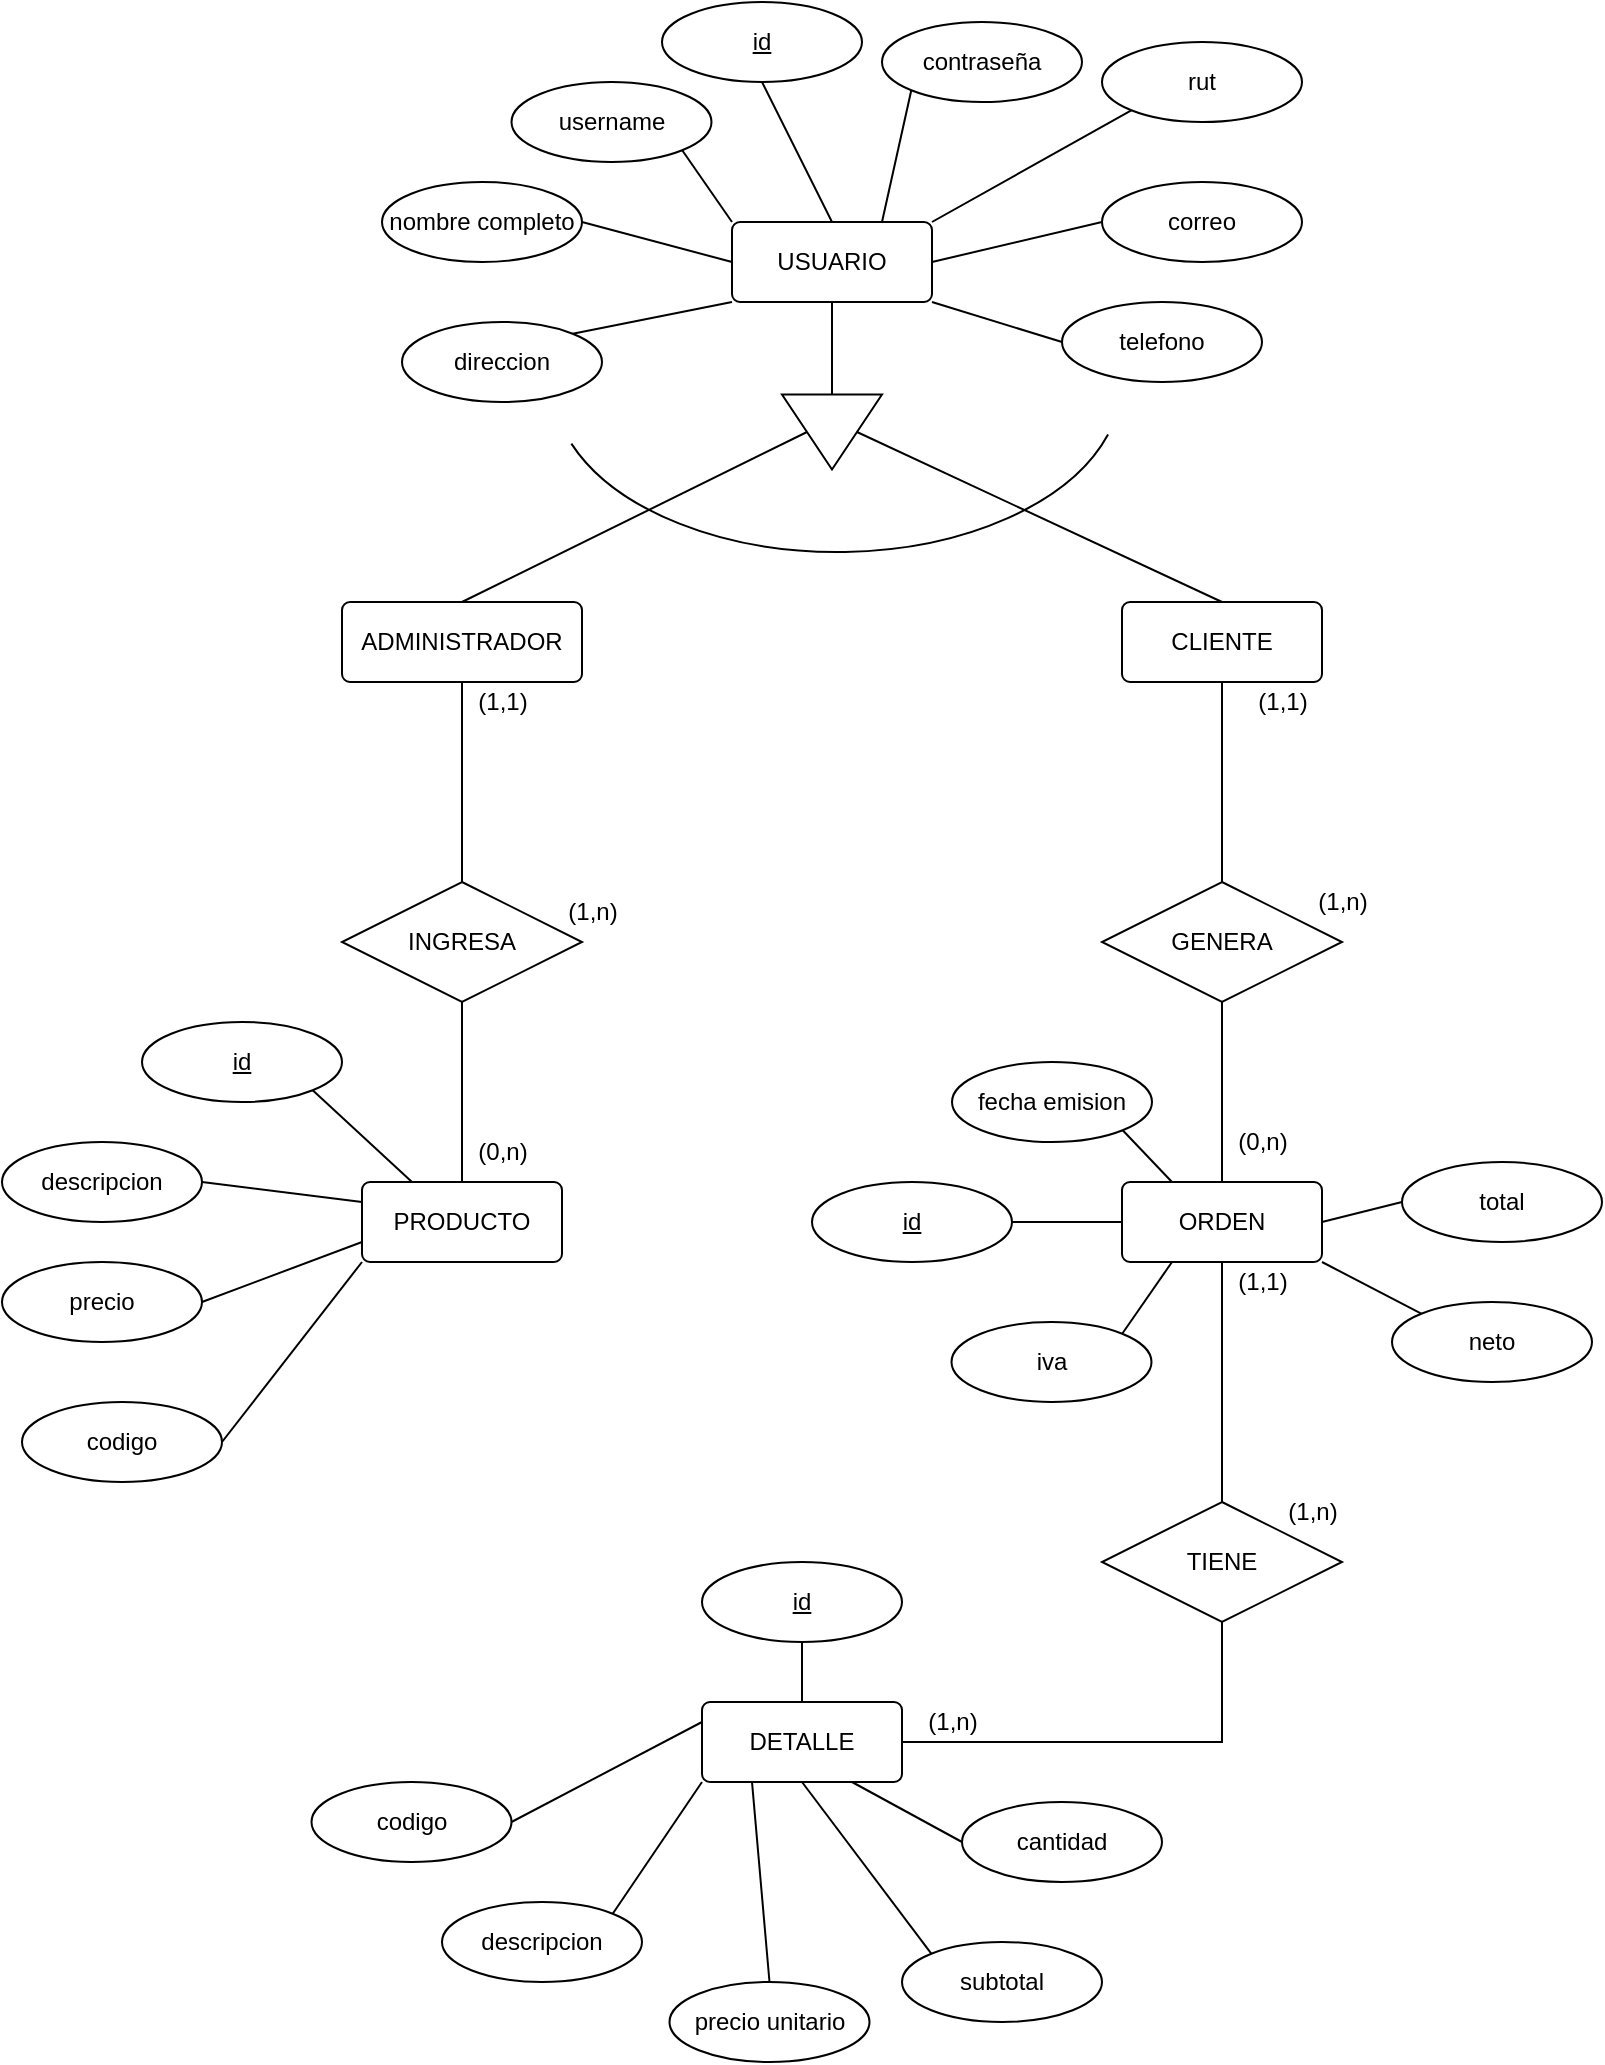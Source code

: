 <mxfile version="20.5.2" type="device" pages="3"><diagram id="R2lEEEUBdFMjLlhIrx00" name="ER"><mxGraphModel dx="1240" dy="643" grid="1" gridSize="10" guides="1" tooltips="1" connect="1" arrows="1" fold="1" page="1" pageScale="1" pageWidth="850" pageHeight="1100" math="0" shadow="0" extFonts="Permanent Marker^https://fonts.googleapis.com/css?family=Permanent+Marker"><root><mxCell id="0"/><mxCell id="1" parent="0"/><mxCell id="k7mg1djWrPZgosc_BKo4-5" style="rounded=0;orthogonalLoop=1;jettySize=auto;html=1;exitX=0.5;exitY=1;exitDx=0;exitDy=0;entryX=0;entryY=0.5;entryDx=0;entryDy=0;endArrow=none;endFill=0;" parent="1" source="k7mg1djWrPZgosc_BKo4-1" target="k7mg1djWrPZgosc_BKo4-2" edge="1"><mxGeometry relative="1" as="geometry"/></mxCell><mxCell id="k7mg1djWrPZgosc_BKo4-1" value="USUARIO" style="rounded=1;arcSize=10;whiteSpace=wrap;html=1;align=center;" parent="1" vertex="1"><mxGeometry x="385" y="120" width="100" height="40" as="geometry"/></mxCell><mxCell id="k7mg1djWrPZgosc_BKo4-6" style="rounded=0;orthogonalLoop=1;jettySize=auto;html=1;exitX=0.5;exitY=1;exitDx=0;exitDy=0;entryX=0.5;entryY=0;entryDx=0;entryDy=0;endArrow=none;endFill=0;" parent="1" source="k7mg1djWrPZgosc_BKo4-2" target="k7mg1djWrPZgosc_BKo4-3" edge="1"><mxGeometry relative="1" as="geometry"/></mxCell><mxCell id="k7mg1djWrPZgosc_BKo4-7" style="edgeStyle=none;rounded=0;orthogonalLoop=1;jettySize=auto;html=1;exitX=0.5;exitY=0;exitDx=0;exitDy=0;entryX=0.5;entryY=0;entryDx=0;entryDy=0;endArrow=none;endFill=0;" parent="1" source="k7mg1djWrPZgosc_BKo4-2" target="k7mg1djWrPZgosc_BKo4-4" edge="1"><mxGeometry relative="1" as="geometry"/></mxCell><mxCell id="k7mg1djWrPZgosc_BKo4-2" value="" style="triangle;whiteSpace=wrap;html=1;rotation=90;" parent="1" vertex="1"><mxGeometry x="416.25" y="200" width="37.5" height="50" as="geometry"/></mxCell><mxCell id="k7mg1djWrPZgosc_BKo4-3" value="ADMINISTRADOR" style="rounded=1;arcSize=10;whiteSpace=wrap;html=1;align=center;" parent="1" vertex="1"><mxGeometry x="190" y="310" width="120" height="40" as="geometry"/></mxCell><mxCell id="k7mg1djWrPZgosc_BKo4-21" style="edgeStyle=orthogonalEdgeStyle;rounded=0;orthogonalLoop=1;jettySize=auto;html=1;exitX=0.5;exitY=1;exitDx=0;exitDy=0;entryX=0.5;entryY=0;entryDx=0;entryDy=0;endArrow=none;endFill=0;" parent="1" source="k7mg1djWrPZgosc_BKo4-4" target="k7mg1djWrPZgosc_BKo4-11" edge="1"><mxGeometry relative="1" as="geometry"/></mxCell><mxCell id="k7mg1djWrPZgosc_BKo4-4" value="CLIENTE" style="rounded=1;arcSize=10;whiteSpace=wrap;html=1;align=center;" parent="1" vertex="1"><mxGeometry x="580" y="310" width="100" height="40" as="geometry"/></mxCell><mxCell id="k7mg1djWrPZgosc_BKo4-17" style="edgeStyle=orthogonalEdgeStyle;rounded=0;orthogonalLoop=1;jettySize=auto;html=1;exitX=0.5;exitY=0;exitDx=0;exitDy=0;entryX=0.5;entryY=1;entryDx=0;entryDy=0;endArrow=none;endFill=0;" parent="1" source="k7mg1djWrPZgosc_BKo4-9" target="k7mg1djWrPZgosc_BKo4-10" edge="1"><mxGeometry relative="1" as="geometry"/></mxCell><mxCell id="k7mg1djWrPZgosc_BKo4-9" value="PRODUCTO" style="rounded=1;arcSize=10;whiteSpace=wrap;html=1;align=center;" parent="1" vertex="1"><mxGeometry x="200" y="600" width="100" height="40" as="geometry"/></mxCell><mxCell id="k7mg1djWrPZgosc_BKo4-18" style="edgeStyle=orthogonalEdgeStyle;rounded=0;orthogonalLoop=1;jettySize=auto;html=1;exitX=0.5;exitY=0;exitDx=0;exitDy=0;entryX=0.5;entryY=1;entryDx=0;entryDy=0;endArrow=none;endFill=0;" parent="1" source="k7mg1djWrPZgosc_BKo4-10" target="k7mg1djWrPZgosc_BKo4-3" edge="1"><mxGeometry relative="1" as="geometry"/></mxCell><mxCell id="k7mg1djWrPZgosc_BKo4-10" value="INGRESA" style="shape=rhombus;perimeter=rhombusPerimeter;whiteSpace=wrap;html=1;align=center;" parent="1" vertex="1"><mxGeometry x="190" y="450" width="120" height="60" as="geometry"/></mxCell><mxCell id="k7mg1djWrPZgosc_BKo4-11" value="GENERA" style="shape=rhombus;perimeter=rhombusPerimeter;whiteSpace=wrap;html=1;align=center;" parent="1" vertex="1"><mxGeometry x="570" y="450" width="120" height="60" as="geometry"/></mxCell><mxCell id="k7mg1djWrPZgosc_BKo4-16" style="edgeStyle=orthogonalEdgeStyle;rounded=0;orthogonalLoop=1;jettySize=auto;html=1;exitX=0.5;exitY=0;exitDx=0;exitDy=0;entryX=0.5;entryY=1;entryDx=0;entryDy=0;endArrow=none;endFill=0;" parent="1" source="k7mg1djWrPZgosc_BKo4-12" target="k7mg1djWrPZgosc_BKo4-11" edge="1"><mxGeometry relative="1" as="geometry"/></mxCell><mxCell id="k7mg1djWrPZgosc_BKo4-12" value="ORDEN" style="rounded=1;arcSize=10;whiteSpace=wrap;html=1;align=center;" parent="1" vertex="1"><mxGeometry x="580" y="600" width="100" height="40" as="geometry"/></mxCell><mxCell id="k7mg1djWrPZgosc_BKo4-61" style="edgeStyle=none;rounded=0;orthogonalLoop=1;jettySize=auto;html=1;exitX=1;exitY=1;exitDx=0;exitDy=0;entryX=0.25;entryY=0;entryDx=0;entryDy=0;endArrow=none;endFill=0;" parent="1" source="k7mg1djWrPZgosc_BKo4-22" target="k7mg1djWrPZgosc_BKo4-9" edge="1"><mxGeometry relative="1" as="geometry"/></mxCell><mxCell id="k7mg1djWrPZgosc_BKo4-22" value="id" style="ellipse;whiteSpace=wrap;html=1;align=center;fontStyle=4;" parent="1" vertex="1"><mxGeometry x="90" y="520" width="100" height="40" as="geometry"/></mxCell><mxCell id="k7mg1djWrPZgosc_BKo4-62" style="edgeStyle=none;rounded=0;orthogonalLoop=1;jettySize=auto;html=1;exitX=1;exitY=0.5;exitDx=0;exitDy=0;entryX=0;entryY=0.25;entryDx=0;entryDy=0;endArrow=none;endFill=0;" parent="1" source="k7mg1djWrPZgosc_BKo4-23" target="k7mg1djWrPZgosc_BKo4-9" edge="1"><mxGeometry relative="1" as="geometry"/></mxCell><mxCell id="k7mg1djWrPZgosc_BKo4-23" value="descripcion" style="ellipse;whiteSpace=wrap;html=1;align=center;" parent="1" vertex="1"><mxGeometry x="20" y="580" width="100" height="40" as="geometry"/></mxCell><mxCell id="k7mg1djWrPZgosc_BKo4-63" style="edgeStyle=none;rounded=0;orthogonalLoop=1;jettySize=auto;html=1;exitX=1;exitY=0.5;exitDx=0;exitDy=0;entryX=0;entryY=0.75;entryDx=0;entryDy=0;endArrow=none;endFill=0;" parent="1" source="k7mg1djWrPZgosc_BKo4-24" target="k7mg1djWrPZgosc_BKo4-9" edge="1"><mxGeometry relative="1" as="geometry"/></mxCell><mxCell id="k7mg1djWrPZgosc_BKo4-24" value="precio" style="ellipse;whiteSpace=wrap;html=1;align=center;" parent="1" vertex="1"><mxGeometry x="20" y="640" width="100" height="40" as="geometry"/></mxCell><mxCell id="k7mg1djWrPZgosc_BKo4-28" style="edgeStyle=orthogonalEdgeStyle;rounded=0;orthogonalLoop=1;jettySize=auto;html=1;exitX=1;exitY=0.5;exitDx=0;exitDy=0;entryX=0.5;entryY=1;entryDx=0;entryDy=0;endArrow=none;endFill=0;" parent="1" source="k7mg1djWrPZgosc_BKo4-26" target="k7mg1djWrPZgosc_BKo4-27" edge="1"><mxGeometry relative="1" as="geometry"/></mxCell><mxCell id="k7mg1djWrPZgosc_BKo4-26" value="DETALLE" style="rounded=1;arcSize=10;whiteSpace=wrap;html=1;align=center;" parent="1" vertex="1"><mxGeometry x="370" y="860" width="100" height="40" as="geometry"/></mxCell><mxCell id="k7mg1djWrPZgosc_BKo4-29" style="edgeStyle=orthogonalEdgeStyle;rounded=0;orthogonalLoop=1;jettySize=auto;html=1;exitX=0.5;exitY=0;exitDx=0;exitDy=0;entryX=0.5;entryY=1;entryDx=0;entryDy=0;endArrow=none;endFill=0;" parent="1" source="k7mg1djWrPZgosc_BKo4-27" target="k7mg1djWrPZgosc_BKo4-12" edge="1"><mxGeometry relative="1" as="geometry"/></mxCell><mxCell id="k7mg1djWrPZgosc_BKo4-27" value="TIENE" style="shape=rhombus;perimeter=rhombusPerimeter;whiteSpace=wrap;html=1;align=center;" parent="1" vertex="1"><mxGeometry x="570" y="760" width="120" height="60" as="geometry"/></mxCell><mxCell id="k7mg1djWrPZgosc_BKo4-34" style="rounded=0;orthogonalLoop=1;jettySize=auto;html=1;exitX=0.5;exitY=1;exitDx=0;exitDy=0;entryX=0.5;entryY=0;entryDx=0;entryDy=0;endArrow=none;endFill=0;" parent="1" source="k7mg1djWrPZgosc_BKo4-31" target="k7mg1djWrPZgosc_BKo4-26" edge="1"><mxGeometry relative="1" as="geometry"/></mxCell><mxCell id="k7mg1djWrPZgosc_BKo4-31" value="id" style="ellipse;whiteSpace=wrap;html=1;align=center;fontStyle=4;" parent="1" vertex="1"><mxGeometry x="370" y="790" width="100" height="40" as="geometry"/></mxCell><mxCell id="k7mg1djWrPZgosc_BKo4-36" style="rounded=0;orthogonalLoop=1;jettySize=auto;html=1;exitX=0;exitY=0.5;exitDx=0;exitDy=0;entryX=0.75;entryY=1;entryDx=0;entryDy=0;endArrow=none;endFill=0;" parent="1" source="k7mg1djWrPZgosc_BKo4-32" target="k7mg1djWrPZgosc_BKo4-26" edge="1"><mxGeometry relative="1" as="geometry"/></mxCell><mxCell id="k7mg1djWrPZgosc_BKo4-32" value="cantidad" style="ellipse;whiteSpace=wrap;html=1;align=center;" parent="1" vertex="1"><mxGeometry x="500" y="910" width="100" height="40" as="geometry"/></mxCell><mxCell id="k7mg1djWrPZgosc_BKo4-35" style="rounded=0;orthogonalLoop=1;jettySize=auto;html=1;exitX=0;exitY=0;exitDx=0;exitDy=0;entryX=0.5;entryY=1;entryDx=0;entryDy=0;endArrow=none;endFill=0;" parent="1" source="k7mg1djWrPZgosc_BKo4-33" target="k7mg1djWrPZgosc_BKo4-26" edge="1"><mxGeometry relative="1" as="geometry"/></mxCell><mxCell id="k7mg1djWrPZgosc_BKo4-33" value="subtotal" style="ellipse;whiteSpace=wrap;html=1;align=center;" parent="1" vertex="1"><mxGeometry x="470" y="980" width="100" height="40" as="geometry"/></mxCell><mxCell id="k7mg1djWrPZgosc_BKo4-38" style="rounded=0;orthogonalLoop=1;jettySize=auto;html=1;exitX=1;exitY=0.5;exitDx=0;exitDy=0;entryX=0;entryY=0.5;entryDx=0;entryDy=0;endArrow=none;endFill=0;" parent="1" source="k7mg1djWrPZgosc_BKo4-37" target="k7mg1djWrPZgosc_BKo4-12" edge="1"><mxGeometry relative="1" as="geometry"/></mxCell><mxCell id="k7mg1djWrPZgosc_BKo4-37" value="id" style="ellipse;whiteSpace=wrap;html=1;align=center;fontStyle=4;" parent="1" vertex="1"><mxGeometry x="425" y="600" width="100" height="40" as="geometry"/></mxCell><mxCell id="k7mg1djWrPZgosc_BKo4-44" style="rounded=0;orthogonalLoop=1;jettySize=auto;html=1;exitX=1;exitY=1;exitDx=0;exitDy=0;entryX=0.25;entryY=0;entryDx=0;entryDy=0;endArrow=none;endFill=0;" parent="1" source="k7mg1djWrPZgosc_BKo4-39" target="k7mg1djWrPZgosc_BKo4-12" edge="1"><mxGeometry relative="1" as="geometry"/></mxCell><mxCell id="k7mg1djWrPZgosc_BKo4-39" value="fecha emision" style="ellipse;whiteSpace=wrap;html=1;align=center;" parent="1" vertex="1"><mxGeometry x="495" y="540" width="100" height="40" as="geometry"/></mxCell><mxCell id="k7mg1djWrPZgosc_BKo4-47" style="edgeStyle=none;rounded=0;orthogonalLoop=1;jettySize=auto;html=1;exitX=0;exitY=0.5;exitDx=0;exitDy=0;entryX=1;entryY=0.5;entryDx=0;entryDy=0;endArrow=none;endFill=0;" parent="1" source="k7mg1djWrPZgosc_BKo4-40" target="k7mg1djWrPZgosc_BKo4-12" edge="1"><mxGeometry relative="1" as="geometry"/></mxCell><mxCell id="k7mg1djWrPZgosc_BKo4-40" value="total" style="ellipse;whiteSpace=wrap;html=1;align=center;" parent="1" vertex="1"><mxGeometry x="720" y="590" width="100" height="40" as="geometry"/></mxCell><mxCell id="k7mg1djWrPZgosc_BKo4-46" style="edgeStyle=none;rounded=0;orthogonalLoop=1;jettySize=auto;html=1;exitX=0;exitY=0;exitDx=0;exitDy=0;entryX=1;entryY=1;entryDx=0;entryDy=0;endArrow=none;endFill=0;" parent="1" source="k7mg1djWrPZgosc_BKo4-41" target="k7mg1djWrPZgosc_BKo4-12" edge="1"><mxGeometry relative="1" as="geometry"/></mxCell><mxCell id="k7mg1djWrPZgosc_BKo4-41" value="neto" style="ellipse;whiteSpace=wrap;html=1;align=center;" parent="1" vertex="1"><mxGeometry x="715" y="660" width="100" height="40" as="geometry"/></mxCell><mxCell id="k7mg1djWrPZgosc_BKo4-45" style="edgeStyle=none;rounded=0;orthogonalLoop=1;jettySize=auto;html=1;exitX=1;exitY=0;exitDx=0;exitDy=0;entryX=0.25;entryY=1;entryDx=0;entryDy=0;endArrow=none;endFill=0;" parent="1" source="k7mg1djWrPZgosc_BKo4-42" target="k7mg1djWrPZgosc_BKo4-12" edge="1"><mxGeometry relative="1" as="geometry"/></mxCell><mxCell id="k7mg1djWrPZgosc_BKo4-42" value="iva" style="ellipse;whiteSpace=wrap;html=1;align=center;" parent="1" vertex="1"><mxGeometry x="494.75" y="670" width="100" height="40" as="geometry"/></mxCell><mxCell id="k7mg1djWrPZgosc_BKo4-48" style="edgeStyle=none;rounded=0;orthogonalLoop=1;jettySize=auto;html=1;exitX=0.5;exitY=1;exitDx=0;exitDy=0;entryX=0.5;entryY=0;entryDx=0;entryDy=0;endArrow=none;endFill=0;" parent="1" source="k7mg1djWrPZgosc_BKo4-43" target="k7mg1djWrPZgosc_BKo4-1" edge="1"><mxGeometry relative="1" as="geometry"/></mxCell><mxCell id="k7mg1djWrPZgosc_BKo4-43" value="id" style="ellipse;whiteSpace=wrap;html=1;align=center;fontStyle=4;" parent="1" vertex="1"><mxGeometry x="350" y="10" width="100" height="40" as="geometry"/></mxCell><mxCell id="k7mg1djWrPZgosc_BKo4-56" style="edgeStyle=none;rounded=0;orthogonalLoop=1;jettySize=auto;html=1;exitX=1;exitY=0.5;exitDx=0;exitDy=0;entryX=0;entryY=0.5;entryDx=0;entryDy=0;endArrow=none;endFill=0;" parent="1" source="k7mg1djWrPZgosc_BKo4-49" target="k7mg1djWrPZgosc_BKo4-1" edge="1"><mxGeometry relative="1" as="geometry"/></mxCell><mxCell id="k7mg1djWrPZgosc_BKo4-49" value="nombre completo" style="ellipse;whiteSpace=wrap;html=1;align=center;" parent="1" vertex="1"><mxGeometry x="210" y="100" width="100" height="40" as="geometry"/></mxCell><mxCell id="k7mg1djWrPZgosc_BKo4-55" style="edgeStyle=none;rounded=0;orthogonalLoop=1;jettySize=auto;html=1;exitX=1;exitY=1;exitDx=0;exitDy=0;entryX=0;entryY=0;entryDx=0;entryDy=0;endArrow=none;endFill=0;" parent="1" source="k7mg1djWrPZgosc_BKo4-50" target="k7mg1djWrPZgosc_BKo4-1" edge="1"><mxGeometry relative="1" as="geometry"/></mxCell><mxCell id="k7mg1djWrPZgosc_BKo4-50" value="username" style="ellipse;whiteSpace=wrap;html=1;align=center;" parent="1" vertex="1"><mxGeometry x="274.75" y="50" width="100" height="40" as="geometry"/></mxCell><mxCell id="k7mg1djWrPZgosc_BKo4-60" style="edgeStyle=none;rounded=0;orthogonalLoop=1;jettySize=auto;html=1;exitX=0;exitY=1;exitDx=0;exitDy=0;entryX=0.75;entryY=0;entryDx=0;entryDy=0;endArrow=none;endFill=0;" parent="1" source="k7mg1djWrPZgosc_BKo4-51" target="k7mg1djWrPZgosc_BKo4-1" edge="1"><mxGeometry relative="1" as="geometry"/></mxCell><mxCell id="k7mg1djWrPZgosc_BKo4-51" value="contraseña" style="ellipse;whiteSpace=wrap;html=1;align=center;" parent="1" vertex="1"><mxGeometry x="460" y="20" width="100" height="40" as="geometry"/></mxCell><mxCell id="k7mg1djWrPZgosc_BKo4-59" style="edgeStyle=none;rounded=0;orthogonalLoop=1;jettySize=auto;html=1;exitX=0;exitY=0.5;exitDx=0;exitDy=0;entryX=1;entryY=0.5;entryDx=0;entryDy=0;endArrow=none;endFill=0;" parent="1" source="k7mg1djWrPZgosc_BKo4-52" target="k7mg1djWrPZgosc_BKo4-1" edge="1"><mxGeometry relative="1" as="geometry"/></mxCell><mxCell id="k7mg1djWrPZgosc_BKo4-52" value="correo" style="ellipse;whiteSpace=wrap;html=1;align=center;" parent="1" vertex="1"><mxGeometry x="570" y="100" width="100" height="40" as="geometry"/></mxCell><mxCell id="k7mg1djWrPZgosc_BKo4-58" style="edgeStyle=none;rounded=0;orthogonalLoop=1;jettySize=auto;html=1;exitX=0;exitY=0.5;exitDx=0;exitDy=0;entryX=1;entryY=1;entryDx=0;entryDy=0;endArrow=none;endFill=0;" parent="1" source="k7mg1djWrPZgosc_BKo4-53" target="k7mg1djWrPZgosc_BKo4-1" edge="1"><mxGeometry relative="1" as="geometry"/></mxCell><mxCell id="k7mg1djWrPZgosc_BKo4-53" value="telefono" style="ellipse;whiteSpace=wrap;html=1;align=center;" parent="1" vertex="1"><mxGeometry x="550" y="160" width="100" height="40" as="geometry"/></mxCell><mxCell id="k7mg1djWrPZgosc_BKo4-57" style="edgeStyle=none;rounded=0;orthogonalLoop=1;jettySize=auto;html=1;exitX=1;exitY=0;exitDx=0;exitDy=0;entryX=0;entryY=1;entryDx=0;entryDy=0;endArrow=none;endFill=0;" parent="1" source="k7mg1djWrPZgosc_BKo4-54" target="k7mg1djWrPZgosc_BKo4-1" edge="1"><mxGeometry relative="1" as="geometry"/></mxCell><mxCell id="k7mg1djWrPZgosc_BKo4-54" value="direccion" style="ellipse;whiteSpace=wrap;html=1;align=center;" parent="1" vertex="1"><mxGeometry x="220" y="170" width="100" height="40" as="geometry"/></mxCell><mxCell id="udpVXjeYUR6G3hC_4lAy-3" style="rounded=0;orthogonalLoop=1;jettySize=auto;html=1;exitX=1;exitY=0.5;exitDx=0;exitDy=0;entryX=0;entryY=1;entryDx=0;entryDy=0;endArrow=none;endFill=0;" parent="1" source="udpVXjeYUR6G3hC_4lAy-2" target="k7mg1djWrPZgosc_BKo4-9" edge="1"><mxGeometry relative="1" as="geometry"/></mxCell><mxCell id="udpVXjeYUR6G3hC_4lAy-2" value="codigo" style="ellipse;whiteSpace=wrap;html=1;align=center;" parent="1" vertex="1"><mxGeometry x="30" y="710" width="100" height="40" as="geometry"/></mxCell><mxCell id="udpVXjeYUR6G3hC_4lAy-8" style="edgeStyle=none;rounded=0;orthogonalLoop=1;jettySize=auto;html=1;exitX=1;exitY=0;exitDx=0;exitDy=0;entryX=0;entryY=1;entryDx=0;entryDy=0;endArrow=none;endFill=0;" parent="1" source="udpVXjeYUR6G3hC_4lAy-4" target="k7mg1djWrPZgosc_BKo4-26" edge="1"><mxGeometry relative="1" as="geometry"/></mxCell><mxCell id="udpVXjeYUR6G3hC_4lAy-4" value="descripcion" style="ellipse;whiteSpace=wrap;html=1;align=center;" parent="1" vertex="1"><mxGeometry x="240" y="960" width="100" height="40" as="geometry"/></mxCell><mxCell id="udpVXjeYUR6G3hC_4lAy-9" style="edgeStyle=none;rounded=0;orthogonalLoop=1;jettySize=auto;html=1;exitX=0.5;exitY=0;exitDx=0;exitDy=0;entryX=0.25;entryY=1;entryDx=0;entryDy=0;endArrow=none;endFill=0;" parent="1" source="udpVXjeYUR6G3hC_4lAy-5" target="k7mg1djWrPZgosc_BKo4-26" edge="1"><mxGeometry relative="1" as="geometry"/></mxCell><mxCell id="udpVXjeYUR6G3hC_4lAy-5" value="precio unitario" style="ellipse;whiteSpace=wrap;html=1;align=center;" parent="1" vertex="1"><mxGeometry x="353.75" y="1000" width="100" height="40" as="geometry"/></mxCell><mxCell id="udpVXjeYUR6G3hC_4lAy-7" style="edgeStyle=none;rounded=0;orthogonalLoop=1;jettySize=auto;html=1;exitX=1;exitY=0.5;exitDx=0;exitDy=0;entryX=0;entryY=0.25;entryDx=0;entryDy=0;endArrow=none;endFill=0;" parent="1" source="udpVXjeYUR6G3hC_4lAy-6" target="k7mg1djWrPZgosc_BKo4-26" edge="1"><mxGeometry relative="1" as="geometry"/></mxCell><mxCell id="udpVXjeYUR6G3hC_4lAy-6" value="codigo" style="ellipse;whiteSpace=wrap;html=1;align=center;" parent="1" vertex="1"><mxGeometry x="174.75" y="900" width="100" height="40" as="geometry"/></mxCell><mxCell id="udpVXjeYUR6G3hC_4lAy-10" value="" style="verticalLabelPosition=bottom;verticalAlign=top;html=1;shape=mxgraph.basic.arc;startAngle=0.3;endAngle=0.691;" parent="1" vertex="1"><mxGeometry x="295" y="115" width="285" height="170" as="geometry"/></mxCell><mxCell id="-Sj7hf9zoOYkPYdibn_B-1" value="(1,n)" style="text;html=1;align=center;verticalAlign=middle;resizable=0;points=[];autosize=1;strokeColor=none;fillColor=none;" parent="1" vertex="1"><mxGeometry x="290" y="450" width="50" height="30" as="geometry"/></mxCell><mxCell id="-Sj7hf9zoOYkPYdibn_B-2" value="(1,1)" style="text;html=1;align=center;verticalAlign=middle;resizable=0;points=[];autosize=1;strokeColor=none;fillColor=none;" parent="1" vertex="1"><mxGeometry x="245" y="345" width="50" height="30" as="geometry"/></mxCell><mxCell id="-Sj7hf9zoOYkPYdibn_B-3" value="(0,n)" style="text;html=1;align=center;verticalAlign=middle;resizable=0;points=[];autosize=1;strokeColor=none;fillColor=none;" parent="1" vertex="1"><mxGeometry x="245" y="570" width="50" height="30" as="geometry"/></mxCell><mxCell id="-Sj7hf9zoOYkPYdibn_B-4" value="(1,n)" style="text;html=1;align=center;verticalAlign=middle;resizable=0;points=[];autosize=1;strokeColor=none;fillColor=none;" parent="1" vertex="1"><mxGeometry x="665" y="445" width="50" height="30" as="geometry"/></mxCell><mxCell id="-Sj7hf9zoOYkPYdibn_B-5" value="(1,1)" style="text;html=1;align=center;verticalAlign=middle;resizable=0;points=[];autosize=1;strokeColor=none;fillColor=none;" parent="1" vertex="1"><mxGeometry x="635" y="345" width="50" height="30" as="geometry"/></mxCell><mxCell id="-Sj7hf9zoOYkPYdibn_B-6" value="(0,n)" style="text;html=1;align=center;verticalAlign=middle;resizable=0;points=[];autosize=1;strokeColor=none;fillColor=none;" parent="1" vertex="1"><mxGeometry x="625" y="565" width="50" height="30" as="geometry"/></mxCell><mxCell id="-Sj7hf9zoOYkPYdibn_B-7" value="(1,n)" style="text;html=1;align=center;verticalAlign=middle;resizable=0;points=[];autosize=1;strokeColor=none;fillColor=none;" parent="1" vertex="1"><mxGeometry x="650" y="750" width="50" height="30" as="geometry"/></mxCell><mxCell id="-Sj7hf9zoOYkPYdibn_B-8" value="(1,1)" style="text;html=1;align=center;verticalAlign=middle;resizable=0;points=[];autosize=1;strokeColor=none;fillColor=none;" parent="1" vertex="1"><mxGeometry x="625" y="635" width="50" height="30" as="geometry"/></mxCell><mxCell id="-Sj7hf9zoOYkPYdibn_B-9" value="(1,n)" style="text;html=1;align=center;verticalAlign=middle;resizable=0;points=[];autosize=1;strokeColor=none;fillColor=none;" parent="1" vertex="1"><mxGeometry x="470" y="855" width="50" height="30" as="geometry"/></mxCell><mxCell id="a5DkPflemSVQrn54QM9U-2" style="rounded=1;orthogonalLoop=1;jettySize=auto;html=1;exitX=0;exitY=1;exitDx=0;exitDy=0;entryX=1;entryY=0;entryDx=0;entryDy=0;endArrow=none;endFill=0;" parent="1" source="a5DkPflemSVQrn54QM9U-1" target="k7mg1djWrPZgosc_BKo4-1" edge="1"><mxGeometry relative="1" as="geometry"/></mxCell><mxCell id="a5DkPflemSVQrn54QM9U-1" value="rut" style="ellipse;whiteSpace=wrap;html=1;align=center;" parent="1" vertex="1"><mxGeometry x="570" y="30" width="100" height="40" as="geometry"/></mxCell></root></mxGraphModel></diagram><diagram id="4Pf9aytkaGNfB4QJY9sl" name="Relacional"><mxGraphModel dx="1335" dy="692" grid="1" gridSize="10" guides="1" tooltips="1" connect="1" arrows="1" fold="1" page="1" pageScale="1" pageWidth="1100" pageHeight="850" math="0" shadow="0"><root><mxCell id="0"/><mxCell id="1" parent="0"/><mxCell id="brgif3lhuHiTuAawvktl-1" value="USUARIOS" style="shape=table;startSize=30;container=1;collapsible=1;childLayout=tableLayout;fixedRows=1;rowLines=0;fontStyle=1;align=center;resizeLast=1;" parent="1" vertex="1"><mxGeometry x="510" y="150" width="180" height="310" as="geometry"/></mxCell><mxCell id="brgif3lhuHiTuAawvktl-2" value="" style="shape=tableRow;horizontal=0;startSize=0;swimlaneHead=0;swimlaneBody=0;fillColor=none;collapsible=0;dropTarget=0;points=[[0,0.5],[1,0.5]];portConstraint=eastwest;top=0;left=0;right=0;bottom=1;" parent="brgif3lhuHiTuAawvktl-1" vertex="1"><mxGeometry y="30" width="180" height="30" as="geometry"/></mxCell><mxCell id="brgif3lhuHiTuAawvktl-3" value="PK" style="shape=partialRectangle;connectable=0;fillColor=none;top=0;left=0;bottom=0;right=0;fontStyle=1;overflow=hidden;" parent="brgif3lhuHiTuAawvktl-2" vertex="1"><mxGeometry width="30" height="30" as="geometry"><mxRectangle width="30" height="30" as="alternateBounds"/></mxGeometry></mxCell><mxCell id="brgif3lhuHiTuAawvktl-4" value="id" style="shape=partialRectangle;connectable=0;fillColor=none;top=0;left=0;bottom=0;right=0;align=left;spacingLeft=6;fontStyle=5;overflow=hidden;" parent="brgif3lhuHiTuAawvktl-2" vertex="1"><mxGeometry x="30" width="150" height="30" as="geometry"><mxRectangle width="150" height="30" as="alternateBounds"/></mxGeometry></mxCell><mxCell id="NRaixGwGv0jVrrV1M2Vn-1" value="" style="shape=tableRow;horizontal=0;startSize=0;swimlaneHead=0;swimlaneBody=0;fillColor=none;collapsible=0;dropTarget=0;points=[[0,0.5],[1,0.5]];portConstraint=eastwest;top=0;left=0;right=0;bottom=0;" parent="brgif3lhuHiTuAawvktl-1" vertex="1"><mxGeometry y="60" width="180" height="30" as="geometry"/></mxCell><mxCell id="NRaixGwGv0jVrrV1M2Vn-2" value="FK" style="shape=partialRectangle;connectable=0;fillColor=none;top=0;left=0;bottom=0;right=0;fontStyle=0;overflow=hidden;" parent="NRaixGwGv0jVrrV1M2Vn-1" vertex="1"><mxGeometry width="30" height="30" as="geometry"><mxRectangle width="30" height="30" as="alternateBounds"/></mxGeometry></mxCell><mxCell id="NRaixGwGv0jVrrV1M2Vn-3" value="id_rol" style="shape=partialRectangle;connectable=0;fillColor=none;top=0;left=0;bottom=0;right=0;align=left;spacingLeft=6;fontStyle=0;overflow=hidden;" parent="NRaixGwGv0jVrrV1M2Vn-1" vertex="1"><mxGeometry x="30" width="150" height="30" as="geometry"><mxRectangle width="150" height="30" as="alternateBounds"/></mxGeometry></mxCell><mxCell id="2r5iAVW_G_M30X9_12qb-1" value="" style="shape=tableRow;horizontal=0;startSize=0;swimlaneHead=0;swimlaneBody=0;fillColor=none;collapsible=0;dropTarget=0;points=[[0,0.5],[1,0.5]];portConstraint=eastwest;top=0;left=0;right=0;bottom=0;" parent="brgif3lhuHiTuAawvktl-1" vertex="1"><mxGeometry y="90" width="180" height="30" as="geometry"/></mxCell><mxCell id="2r5iAVW_G_M30X9_12qb-2" value="U" style="shape=partialRectangle;connectable=0;fillColor=none;top=0;left=0;bottom=0;right=0;editable=1;overflow=hidden;" parent="2r5iAVW_G_M30X9_12qb-1" vertex="1"><mxGeometry width="30" height="30" as="geometry"><mxRectangle width="30" height="30" as="alternateBounds"/></mxGeometry></mxCell><mxCell id="2r5iAVW_G_M30X9_12qb-3" value="rut" style="shape=partialRectangle;connectable=0;fillColor=none;top=0;left=0;bottom=0;right=0;align=left;spacingLeft=6;overflow=hidden;" parent="2r5iAVW_G_M30X9_12qb-1" vertex="1"><mxGeometry x="30" width="150" height="30" as="geometry"><mxRectangle width="150" height="30" as="alternateBounds"/></mxGeometry></mxCell><mxCell id="brgif3lhuHiTuAawvktl-5" value="" style="shape=tableRow;horizontal=0;startSize=0;swimlaneHead=0;swimlaneBody=0;fillColor=none;collapsible=0;dropTarget=0;points=[[0,0.5],[1,0.5]];portConstraint=eastwest;top=0;left=0;right=0;bottom=0;" parent="brgif3lhuHiTuAawvktl-1" vertex="1"><mxGeometry y="120" width="180" height="30" as="geometry"/></mxCell><mxCell id="brgif3lhuHiTuAawvktl-6" value="" style="shape=partialRectangle;connectable=0;fillColor=none;top=0;left=0;bottom=0;right=0;editable=1;overflow=hidden;" parent="brgif3lhuHiTuAawvktl-5" vertex="1"><mxGeometry width="30" height="30" as="geometry"><mxRectangle width="30" height="30" as="alternateBounds"/></mxGeometry></mxCell><mxCell id="brgif3lhuHiTuAawvktl-7" value="nombre_completo" style="shape=partialRectangle;connectable=0;fillColor=none;top=0;left=0;bottom=0;right=0;align=left;spacingLeft=6;overflow=hidden;" parent="brgif3lhuHiTuAawvktl-5" vertex="1"><mxGeometry x="30" width="150" height="30" as="geometry"><mxRectangle width="150" height="30" as="alternateBounds"/></mxGeometry></mxCell><mxCell id="brgif3lhuHiTuAawvktl-8" value="" style="shape=tableRow;horizontal=0;startSize=0;swimlaneHead=0;swimlaneBody=0;fillColor=none;collapsible=0;dropTarget=0;points=[[0,0.5],[1,0.5]];portConstraint=eastwest;top=0;left=0;right=0;bottom=0;" parent="brgif3lhuHiTuAawvktl-1" vertex="1"><mxGeometry y="150" width="180" height="30" as="geometry"/></mxCell><mxCell id="brgif3lhuHiTuAawvktl-9" value="U" style="shape=partialRectangle;connectable=0;fillColor=none;top=0;left=0;bottom=0;right=0;editable=1;overflow=hidden;" parent="brgif3lhuHiTuAawvktl-8" vertex="1"><mxGeometry width="30" height="30" as="geometry"><mxRectangle width="30" height="30" as="alternateBounds"/></mxGeometry></mxCell><mxCell id="brgif3lhuHiTuAawvktl-10" value="nombre_usuario" style="shape=partialRectangle;connectable=0;fillColor=none;top=0;left=0;bottom=0;right=0;align=left;spacingLeft=6;overflow=hidden;" parent="brgif3lhuHiTuAawvktl-8" vertex="1"><mxGeometry x="30" width="150" height="30" as="geometry"><mxRectangle width="150" height="30" as="alternateBounds"/></mxGeometry></mxCell><mxCell id="brgif3lhuHiTuAawvktl-11" value="" style="shape=tableRow;horizontal=0;startSize=0;swimlaneHead=0;swimlaneBody=0;fillColor=none;collapsible=0;dropTarget=0;points=[[0,0.5],[1,0.5]];portConstraint=eastwest;top=0;left=0;right=0;bottom=0;" parent="brgif3lhuHiTuAawvktl-1" vertex="1"><mxGeometry y="180" width="180" height="30" as="geometry"/></mxCell><mxCell id="brgif3lhuHiTuAawvktl-12" value="" style="shape=partialRectangle;connectable=0;fillColor=none;top=0;left=0;bottom=0;right=0;editable=1;overflow=hidden;" parent="brgif3lhuHiTuAawvktl-11" vertex="1"><mxGeometry width="30" height="30" as="geometry"><mxRectangle width="30" height="30" as="alternateBounds"/></mxGeometry></mxCell><mxCell id="brgif3lhuHiTuAawvktl-13" value="contraseña" style="shape=partialRectangle;connectable=0;fillColor=none;top=0;left=0;bottom=0;right=0;align=left;spacingLeft=6;overflow=hidden;" parent="brgif3lhuHiTuAawvktl-11" vertex="1"><mxGeometry x="30" width="150" height="30" as="geometry"><mxRectangle width="150" height="30" as="alternateBounds"/></mxGeometry></mxCell><mxCell id="wpKYNpfMBW3CVbpbuxm7-1" value="" style="shape=tableRow;horizontal=0;startSize=0;swimlaneHead=0;swimlaneBody=0;fillColor=none;collapsible=0;dropTarget=0;points=[[0,0.5],[1,0.5]];portConstraint=eastwest;top=0;left=0;right=0;bottom=0;" parent="brgif3lhuHiTuAawvktl-1" vertex="1"><mxGeometry y="210" width="180" height="30" as="geometry"/></mxCell><mxCell id="wpKYNpfMBW3CVbpbuxm7-2" value="" style="shape=partialRectangle;connectable=0;fillColor=none;top=0;left=0;bottom=0;right=0;editable=1;overflow=hidden;" parent="wpKYNpfMBW3CVbpbuxm7-1" vertex="1"><mxGeometry width="30" height="30" as="geometry"><mxRectangle width="30" height="30" as="alternateBounds"/></mxGeometry></mxCell><mxCell id="wpKYNpfMBW3CVbpbuxm7-3" value="direccion" style="shape=partialRectangle;connectable=0;fillColor=none;top=0;left=0;bottom=0;right=0;align=left;spacingLeft=6;overflow=hidden;" parent="wpKYNpfMBW3CVbpbuxm7-1" vertex="1"><mxGeometry x="30" width="150" height="30" as="geometry"><mxRectangle width="150" height="30" as="alternateBounds"/></mxGeometry></mxCell><mxCell id="fDvoxHfFIby5xD27mlx2-1" value="" style="shape=tableRow;horizontal=0;startSize=0;swimlaneHead=0;swimlaneBody=0;fillColor=none;collapsible=0;dropTarget=0;points=[[0,0.5],[1,0.5]];portConstraint=eastwest;top=0;left=0;right=0;bottom=0;" parent="brgif3lhuHiTuAawvktl-1" vertex="1"><mxGeometry y="240" width="180" height="30" as="geometry"/></mxCell><mxCell id="fDvoxHfFIby5xD27mlx2-2" value="" style="shape=partialRectangle;connectable=0;fillColor=none;top=0;left=0;bottom=0;right=0;editable=1;overflow=hidden;" parent="fDvoxHfFIby5xD27mlx2-1" vertex="1"><mxGeometry width="30" height="30" as="geometry"><mxRectangle width="30" height="30" as="alternateBounds"/></mxGeometry></mxCell><mxCell id="fDvoxHfFIby5xD27mlx2-3" value="correo" style="shape=partialRectangle;connectable=0;fillColor=none;top=0;left=0;bottom=0;right=0;align=left;spacingLeft=6;overflow=hidden;" parent="fDvoxHfFIby5xD27mlx2-1" vertex="1"><mxGeometry x="30" width="150" height="30" as="geometry"><mxRectangle width="150" height="30" as="alternateBounds"/></mxGeometry></mxCell><mxCell id="fDvoxHfFIby5xD27mlx2-4" value="" style="shape=tableRow;horizontal=0;startSize=0;swimlaneHead=0;swimlaneBody=0;fillColor=none;collapsible=0;dropTarget=0;points=[[0,0.5],[1,0.5]];portConstraint=eastwest;top=0;left=0;right=0;bottom=0;" parent="brgif3lhuHiTuAawvktl-1" vertex="1"><mxGeometry y="270" width="180" height="30" as="geometry"/></mxCell><mxCell id="fDvoxHfFIby5xD27mlx2-5" value="" style="shape=partialRectangle;connectable=0;fillColor=none;top=0;left=0;bottom=0;right=0;editable=1;overflow=hidden;" parent="fDvoxHfFIby5xD27mlx2-4" vertex="1"><mxGeometry width="30" height="30" as="geometry"><mxRectangle width="30" height="30" as="alternateBounds"/></mxGeometry></mxCell><mxCell id="fDvoxHfFIby5xD27mlx2-6" value="telefono" style="shape=partialRectangle;connectable=0;fillColor=none;top=0;left=0;bottom=0;right=0;align=left;spacingLeft=6;overflow=hidden;" parent="fDvoxHfFIby5xD27mlx2-4" vertex="1"><mxGeometry x="30" width="150" height="30" as="geometry"><mxRectangle width="150" height="30" as="alternateBounds"/></mxGeometry></mxCell><mxCell id="brgif3lhuHiTuAawvktl-14" value="ROLES" style="shape=table;startSize=30;container=1;collapsible=1;childLayout=tableLayout;fixedRows=1;rowLines=0;fontStyle=1;align=center;resizeLast=1;" parent="1" vertex="1"><mxGeometry x="890" y="110" width="180" height="130" as="geometry"/></mxCell><mxCell id="brgif3lhuHiTuAawvktl-15" value="" style="shape=tableRow;horizontal=0;startSize=0;swimlaneHead=0;swimlaneBody=0;fillColor=none;collapsible=0;dropTarget=0;points=[[0,0.5],[1,0.5]];portConstraint=eastwest;top=0;left=0;right=0;bottom=1;" parent="brgif3lhuHiTuAawvktl-14" vertex="1"><mxGeometry y="30" width="180" height="30" as="geometry"/></mxCell><mxCell id="brgif3lhuHiTuAawvktl-16" value="PK" style="shape=partialRectangle;connectable=0;fillColor=none;top=0;left=0;bottom=0;right=0;fontStyle=1;overflow=hidden;" parent="brgif3lhuHiTuAawvktl-15" vertex="1"><mxGeometry width="30" height="30" as="geometry"><mxRectangle width="30" height="30" as="alternateBounds"/></mxGeometry></mxCell><mxCell id="brgif3lhuHiTuAawvktl-17" value="id" style="shape=partialRectangle;connectable=0;fillColor=none;top=0;left=0;bottom=0;right=0;align=left;spacingLeft=6;fontStyle=5;overflow=hidden;" parent="brgif3lhuHiTuAawvktl-15" vertex="1"><mxGeometry x="30" width="150" height="30" as="geometry"><mxRectangle width="150" height="30" as="alternateBounds"/></mxGeometry></mxCell><mxCell id="brgif3lhuHiTuAawvktl-18" value="" style="shape=tableRow;horizontal=0;startSize=0;swimlaneHead=0;swimlaneBody=0;fillColor=none;collapsible=0;dropTarget=0;points=[[0,0.5],[1,0.5]];portConstraint=eastwest;top=0;left=0;right=0;bottom=0;" parent="brgif3lhuHiTuAawvktl-14" vertex="1"><mxGeometry y="60" width="180" height="30" as="geometry"/></mxCell><mxCell id="brgif3lhuHiTuAawvktl-19" value="U" style="shape=partialRectangle;connectable=0;fillColor=none;top=0;left=0;bottom=0;right=0;editable=1;overflow=hidden;" parent="brgif3lhuHiTuAawvktl-18" vertex="1"><mxGeometry width="30" height="30" as="geometry"><mxRectangle width="30" height="30" as="alternateBounds"/></mxGeometry></mxCell><mxCell id="brgif3lhuHiTuAawvktl-20" value="rol" style="shape=partialRectangle;connectable=0;fillColor=none;top=0;left=0;bottom=0;right=0;align=left;spacingLeft=6;overflow=hidden;" parent="brgif3lhuHiTuAawvktl-18" vertex="1"><mxGeometry x="30" width="150" height="30" as="geometry"><mxRectangle width="150" height="30" as="alternateBounds"/></mxGeometry></mxCell><mxCell id="brgif3lhuHiTuAawvktl-21" value="" style="shape=tableRow;horizontal=0;startSize=0;swimlaneHead=0;swimlaneBody=0;fillColor=none;collapsible=0;dropTarget=0;points=[[0,0.5],[1,0.5]];portConstraint=eastwest;top=0;left=0;right=0;bottom=0;" parent="brgif3lhuHiTuAawvktl-14" vertex="1"><mxGeometry y="90" width="180" height="30" as="geometry"/></mxCell><mxCell id="brgif3lhuHiTuAawvktl-22" value="" style="shape=partialRectangle;connectable=0;fillColor=none;top=0;left=0;bottom=0;right=0;editable=1;overflow=hidden;" parent="brgif3lhuHiTuAawvktl-21" vertex="1"><mxGeometry width="30" height="30" as="geometry"><mxRectangle width="30" height="30" as="alternateBounds"/></mxGeometry></mxCell><mxCell id="brgif3lhuHiTuAawvktl-23" value="descripcion" style="shape=partialRectangle;connectable=0;fillColor=none;top=0;left=0;bottom=0;right=0;align=left;spacingLeft=6;overflow=hidden;" parent="brgif3lhuHiTuAawvktl-21" vertex="1"><mxGeometry x="30" width="150" height="30" as="geometry"><mxRectangle width="150" height="30" as="alternateBounds"/></mxGeometry></mxCell><mxCell id="NRaixGwGv0jVrrV1M2Vn-4" style="edgeStyle=orthogonalEdgeStyle;rounded=1;orthogonalLoop=1;jettySize=auto;html=1;exitX=1;exitY=0.5;exitDx=0;exitDy=0;entryX=0;entryY=0.5;entryDx=0;entryDy=0;endArrow=none;endFill=0;" parent="1" source="NRaixGwGv0jVrrV1M2Vn-1" target="brgif3lhuHiTuAawvktl-15" edge="1"><mxGeometry relative="1" as="geometry"/></mxCell><mxCell id="QbtKAdQ2t2q_vu9wN8PM-1" value="PRODUCTOS" style="shape=table;startSize=30;container=1;collapsible=1;childLayout=tableLayout;fixedRows=1;rowLines=0;fontStyle=1;align=center;resizeLast=1;" parent="1" vertex="1"><mxGeometry x="160" y="250" width="180" height="250" as="geometry"/></mxCell><mxCell id="QbtKAdQ2t2q_vu9wN8PM-2" value="" style="shape=tableRow;horizontal=0;startSize=0;swimlaneHead=0;swimlaneBody=0;fillColor=none;collapsible=0;dropTarget=0;points=[[0,0.5],[1,0.5]];portConstraint=eastwest;top=0;left=0;right=0;bottom=1;" parent="QbtKAdQ2t2q_vu9wN8PM-1" vertex="1"><mxGeometry y="30" width="180" height="30" as="geometry"/></mxCell><mxCell id="QbtKAdQ2t2q_vu9wN8PM-3" value="PK" style="shape=partialRectangle;connectable=0;fillColor=none;top=0;left=0;bottom=0;right=0;fontStyle=1;overflow=hidden;" parent="QbtKAdQ2t2q_vu9wN8PM-2" vertex="1"><mxGeometry width="30" height="30" as="geometry"><mxRectangle width="30" height="30" as="alternateBounds"/></mxGeometry></mxCell><mxCell id="QbtKAdQ2t2q_vu9wN8PM-4" value="id" style="shape=partialRectangle;connectable=0;fillColor=none;top=0;left=0;bottom=0;right=0;align=left;spacingLeft=6;fontStyle=5;overflow=hidden;" parent="QbtKAdQ2t2q_vu9wN8PM-2" vertex="1"><mxGeometry x="30" width="150" height="30" as="geometry"><mxRectangle width="150" height="30" as="alternateBounds"/></mxGeometry></mxCell><mxCell id="M_z2WtCq9sdq2fCHtQKi-1" value="" style="shape=tableRow;horizontal=0;startSize=0;swimlaneHead=0;swimlaneBody=0;fillColor=none;collapsible=0;dropTarget=0;points=[[0,0.5],[1,0.5]];portConstraint=eastwest;top=0;left=0;right=0;bottom=0;" vertex="1" parent="QbtKAdQ2t2q_vu9wN8PM-1"><mxGeometry y="60" width="180" height="30" as="geometry"/></mxCell><mxCell id="M_z2WtCq9sdq2fCHtQKi-2" value="FK" style="shape=partialRectangle;connectable=0;fillColor=none;top=0;left=0;bottom=0;right=0;fontStyle=0;overflow=hidden;" vertex="1" parent="M_z2WtCq9sdq2fCHtQKi-1"><mxGeometry width="30" height="30" as="geometry"><mxRectangle width="30" height="30" as="alternateBounds"/></mxGeometry></mxCell><mxCell id="M_z2WtCq9sdq2fCHtQKi-3" value="id_usuario" style="shape=partialRectangle;connectable=0;fillColor=none;top=0;left=0;bottom=0;right=0;align=left;spacingLeft=6;fontStyle=0;overflow=hidden;" vertex="1" parent="M_z2WtCq9sdq2fCHtQKi-1"><mxGeometry x="30" width="150" height="30" as="geometry"><mxRectangle width="150" height="30" as="alternateBounds"/></mxGeometry></mxCell><mxCell id="M_z2WtCq9sdq2fCHtQKi-9" value="" style="shape=tableRow;horizontal=0;startSize=0;swimlaneHead=0;swimlaneBody=0;fillColor=none;collapsible=0;dropTarget=0;points=[[0,0.5],[1,0.5]];portConstraint=eastwest;top=0;left=0;right=0;bottom=0;" vertex="1" parent="QbtKAdQ2t2q_vu9wN8PM-1"><mxGeometry y="90" width="180" height="30" as="geometry"/></mxCell><mxCell id="M_z2WtCq9sdq2fCHtQKi-10" value="" style="shape=partialRectangle;connectable=0;fillColor=none;top=0;left=0;bottom=0;right=0;editable=1;overflow=hidden;" vertex="1" parent="M_z2WtCq9sdq2fCHtQKi-9"><mxGeometry width="30" height="30" as="geometry"><mxRectangle width="30" height="30" as="alternateBounds"/></mxGeometry></mxCell><mxCell id="M_z2WtCq9sdq2fCHtQKi-11" value="fecha_ingreso" style="shape=partialRectangle;connectable=0;fillColor=none;top=0;left=0;bottom=0;right=0;align=left;spacingLeft=6;overflow=hidden;" vertex="1" parent="M_z2WtCq9sdq2fCHtQKi-9"><mxGeometry x="30" width="150" height="30" as="geometry"><mxRectangle width="150" height="30" as="alternateBounds"/></mxGeometry></mxCell><mxCell id="8j9fb2ypHk6YsgsoAlO6-1" value="" style="shape=tableRow;horizontal=0;startSize=0;swimlaneHead=0;swimlaneBody=0;fillColor=none;collapsible=0;dropTarget=0;points=[[0,0.5],[1,0.5]];portConstraint=eastwest;top=0;left=0;right=0;bottom=0;" vertex="1" parent="QbtKAdQ2t2q_vu9wN8PM-1"><mxGeometry y="120" width="180" height="30" as="geometry"/></mxCell><mxCell id="8j9fb2ypHk6YsgsoAlO6-2" value="U" style="shape=partialRectangle;connectable=0;fillColor=none;top=0;left=0;bottom=0;right=0;editable=1;overflow=hidden;" vertex="1" parent="8j9fb2ypHk6YsgsoAlO6-1"><mxGeometry width="30" height="30" as="geometry"><mxRectangle width="30" height="30" as="alternateBounds"/></mxGeometry></mxCell><mxCell id="8j9fb2ypHk6YsgsoAlO6-3" value="codigo" style="shape=partialRectangle;connectable=0;fillColor=none;top=0;left=0;bottom=0;right=0;align=left;spacingLeft=6;overflow=hidden;" vertex="1" parent="8j9fb2ypHk6YsgsoAlO6-1"><mxGeometry x="30" width="150" height="30" as="geometry"><mxRectangle width="150" height="30" as="alternateBounds"/></mxGeometry></mxCell><mxCell id="QbtKAdQ2t2q_vu9wN8PM-5" value="" style="shape=tableRow;horizontal=0;startSize=0;swimlaneHead=0;swimlaneBody=0;fillColor=none;collapsible=0;dropTarget=0;points=[[0,0.5],[1,0.5]];portConstraint=eastwest;top=0;left=0;right=0;bottom=0;" parent="QbtKAdQ2t2q_vu9wN8PM-1" vertex="1"><mxGeometry y="150" width="180" height="30" as="geometry"/></mxCell><mxCell id="QbtKAdQ2t2q_vu9wN8PM-6" value="" style="shape=partialRectangle;connectable=0;fillColor=none;top=0;left=0;bottom=0;right=0;editable=1;overflow=hidden;" parent="QbtKAdQ2t2q_vu9wN8PM-5" vertex="1"><mxGeometry width="30" height="30" as="geometry"><mxRectangle width="30" height="30" as="alternateBounds"/></mxGeometry></mxCell><mxCell id="QbtKAdQ2t2q_vu9wN8PM-7" value="nombre" style="shape=partialRectangle;connectable=0;fillColor=none;top=0;left=0;bottom=0;right=0;align=left;spacingLeft=6;overflow=hidden;" parent="QbtKAdQ2t2q_vu9wN8PM-5" vertex="1"><mxGeometry x="30" width="150" height="30" as="geometry"><mxRectangle width="150" height="30" as="alternateBounds"/></mxGeometry></mxCell><mxCell id="QbtKAdQ2t2q_vu9wN8PM-8" value="" style="shape=tableRow;horizontal=0;startSize=0;swimlaneHead=0;swimlaneBody=0;fillColor=none;collapsible=0;dropTarget=0;points=[[0,0.5],[1,0.5]];portConstraint=eastwest;top=0;left=0;right=0;bottom=0;" parent="QbtKAdQ2t2q_vu9wN8PM-1" vertex="1"><mxGeometry y="180" width="180" height="30" as="geometry"/></mxCell><mxCell id="QbtKAdQ2t2q_vu9wN8PM-9" value="" style="shape=partialRectangle;connectable=0;fillColor=none;top=0;left=0;bottom=0;right=0;editable=1;overflow=hidden;" parent="QbtKAdQ2t2q_vu9wN8PM-8" vertex="1"><mxGeometry width="30" height="30" as="geometry"><mxRectangle width="30" height="30" as="alternateBounds"/></mxGeometry></mxCell><mxCell id="QbtKAdQ2t2q_vu9wN8PM-10" value="descripcion" style="shape=partialRectangle;connectable=0;fillColor=none;top=0;left=0;bottom=0;right=0;align=left;spacingLeft=6;overflow=hidden;" parent="QbtKAdQ2t2q_vu9wN8PM-8" vertex="1"><mxGeometry x="30" width="150" height="30" as="geometry"><mxRectangle width="150" height="30" as="alternateBounds"/></mxGeometry></mxCell><mxCell id="QbtKAdQ2t2q_vu9wN8PM-11" value="" style="shape=tableRow;horizontal=0;startSize=0;swimlaneHead=0;swimlaneBody=0;fillColor=none;collapsible=0;dropTarget=0;points=[[0,0.5],[1,0.5]];portConstraint=eastwest;top=0;left=0;right=0;bottom=0;" parent="QbtKAdQ2t2q_vu9wN8PM-1" vertex="1"><mxGeometry y="210" width="180" height="30" as="geometry"/></mxCell><mxCell id="QbtKAdQ2t2q_vu9wN8PM-12" value="" style="shape=partialRectangle;connectable=0;fillColor=none;top=0;left=0;bottom=0;right=0;editable=1;overflow=hidden;" parent="QbtKAdQ2t2q_vu9wN8PM-11" vertex="1"><mxGeometry width="30" height="30" as="geometry"><mxRectangle width="30" height="30" as="alternateBounds"/></mxGeometry></mxCell><mxCell id="QbtKAdQ2t2q_vu9wN8PM-13" value="precio" style="shape=partialRectangle;connectable=0;fillColor=none;top=0;left=0;bottom=0;right=0;align=left;spacingLeft=6;overflow=hidden;" parent="QbtKAdQ2t2q_vu9wN8PM-11" vertex="1"><mxGeometry x="30" width="150" height="30" as="geometry"><mxRectangle width="150" height="30" as="alternateBounds"/></mxGeometry></mxCell><mxCell id="-axu8aJRr4ylZYFoMAfZ-1" value="ORDENES" style="shape=table;startSize=30;container=1;collapsible=1;childLayout=tableLayout;fixedRows=1;rowLines=0;fontStyle=1;align=center;resizeLast=1;" vertex="1" parent="1"><mxGeometry x="510" y="490" width="180" height="210" as="geometry"/></mxCell><mxCell id="-axu8aJRr4ylZYFoMAfZ-2" value="" style="shape=tableRow;horizontal=0;startSize=0;swimlaneHead=0;swimlaneBody=0;fillColor=none;collapsible=0;dropTarget=0;points=[[0,0.5],[1,0.5]];portConstraint=eastwest;top=0;left=0;right=0;bottom=1;" vertex="1" parent="-axu8aJRr4ylZYFoMAfZ-1"><mxGeometry y="30" width="180" height="30" as="geometry"/></mxCell><mxCell id="-axu8aJRr4ylZYFoMAfZ-3" value="PK" style="shape=partialRectangle;connectable=0;fillColor=none;top=0;left=0;bottom=0;right=0;fontStyle=1;overflow=hidden;" vertex="1" parent="-axu8aJRr4ylZYFoMAfZ-2"><mxGeometry width="30" height="30" as="geometry"><mxRectangle width="30" height="30" as="alternateBounds"/></mxGeometry></mxCell><mxCell id="-axu8aJRr4ylZYFoMAfZ-4" value="id" style="shape=partialRectangle;connectable=0;fillColor=none;top=0;left=0;bottom=0;right=0;align=left;spacingLeft=6;fontStyle=5;overflow=hidden;" vertex="1" parent="-axu8aJRr4ylZYFoMAfZ-2"><mxGeometry x="30" width="150" height="30" as="geometry"><mxRectangle width="150" height="30" as="alternateBounds"/></mxGeometry></mxCell><mxCell id="aJQ-ghCAebYk-yLY0FyM-1" value="" style="shape=tableRow;horizontal=0;startSize=0;swimlaneHead=0;swimlaneBody=0;fillColor=none;collapsible=0;dropTarget=0;points=[[0,0.5],[1,0.5]];portConstraint=eastwest;top=0;left=0;right=0;bottom=0;" vertex="1" parent="-axu8aJRr4ylZYFoMAfZ-1"><mxGeometry y="60" width="180" height="30" as="geometry"/></mxCell><mxCell id="aJQ-ghCAebYk-yLY0FyM-2" value="FK" style="shape=partialRectangle;connectable=0;fillColor=none;top=0;left=0;bottom=0;right=0;fontStyle=0;overflow=hidden;" vertex="1" parent="aJQ-ghCAebYk-yLY0FyM-1"><mxGeometry width="30" height="30" as="geometry"><mxRectangle width="30" height="30" as="alternateBounds"/></mxGeometry></mxCell><mxCell id="aJQ-ghCAebYk-yLY0FyM-3" value="id_usuario" style="shape=partialRectangle;connectable=0;fillColor=none;top=0;left=0;bottom=0;right=0;align=left;spacingLeft=6;fontStyle=0;overflow=hidden;" vertex="1" parent="aJQ-ghCAebYk-yLY0FyM-1"><mxGeometry x="30" width="150" height="30" as="geometry"><mxRectangle width="150" height="30" as="alternateBounds"/></mxGeometry></mxCell><mxCell id="-axu8aJRr4ylZYFoMAfZ-5" value="" style="shape=tableRow;horizontal=0;startSize=0;swimlaneHead=0;swimlaneBody=0;fillColor=none;collapsible=0;dropTarget=0;points=[[0,0.5],[1,0.5]];portConstraint=eastwest;top=0;left=0;right=0;bottom=0;" vertex="1" parent="-axu8aJRr4ylZYFoMAfZ-1"><mxGeometry y="90" width="180" height="30" as="geometry"/></mxCell><mxCell id="-axu8aJRr4ylZYFoMAfZ-6" value="" style="shape=partialRectangle;connectable=0;fillColor=none;top=0;left=0;bottom=0;right=0;editable=1;overflow=hidden;" vertex="1" parent="-axu8aJRr4ylZYFoMAfZ-5"><mxGeometry width="30" height="30" as="geometry"><mxRectangle width="30" height="30" as="alternateBounds"/></mxGeometry></mxCell><mxCell id="-axu8aJRr4ylZYFoMAfZ-7" value="fecha_emision" style="shape=partialRectangle;connectable=0;fillColor=none;top=0;left=0;bottom=0;right=0;align=left;spacingLeft=6;overflow=hidden;" vertex="1" parent="-axu8aJRr4ylZYFoMAfZ-5"><mxGeometry x="30" width="150" height="30" as="geometry"><mxRectangle width="150" height="30" as="alternateBounds"/></mxGeometry></mxCell><mxCell id="-axu8aJRr4ylZYFoMAfZ-8" value="" style="shape=tableRow;horizontal=0;startSize=0;swimlaneHead=0;swimlaneBody=0;fillColor=none;collapsible=0;dropTarget=0;points=[[0,0.5],[1,0.5]];portConstraint=eastwest;top=0;left=0;right=0;bottom=0;" vertex="1" parent="-axu8aJRr4ylZYFoMAfZ-1"><mxGeometry y="120" width="180" height="30" as="geometry"/></mxCell><mxCell id="-axu8aJRr4ylZYFoMAfZ-9" value="" style="shape=partialRectangle;connectable=0;fillColor=none;top=0;left=0;bottom=0;right=0;editable=1;overflow=hidden;" vertex="1" parent="-axu8aJRr4ylZYFoMAfZ-8"><mxGeometry width="30" height="30" as="geometry"><mxRectangle width="30" height="30" as="alternateBounds"/></mxGeometry></mxCell><mxCell id="-axu8aJRr4ylZYFoMAfZ-10" value="neto" style="shape=partialRectangle;connectable=0;fillColor=none;top=0;left=0;bottom=0;right=0;align=left;spacingLeft=6;overflow=hidden;" vertex="1" parent="-axu8aJRr4ylZYFoMAfZ-8"><mxGeometry x="30" width="150" height="30" as="geometry"><mxRectangle width="150" height="30" as="alternateBounds"/></mxGeometry></mxCell><mxCell id="-axu8aJRr4ylZYFoMAfZ-11" value="" style="shape=tableRow;horizontal=0;startSize=0;swimlaneHead=0;swimlaneBody=0;fillColor=none;collapsible=0;dropTarget=0;points=[[0,0.5],[1,0.5]];portConstraint=eastwest;top=0;left=0;right=0;bottom=0;" vertex="1" parent="-axu8aJRr4ylZYFoMAfZ-1"><mxGeometry y="150" width="180" height="30" as="geometry"/></mxCell><mxCell id="-axu8aJRr4ylZYFoMAfZ-12" value="" style="shape=partialRectangle;connectable=0;fillColor=none;top=0;left=0;bottom=0;right=0;editable=1;overflow=hidden;" vertex="1" parent="-axu8aJRr4ylZYFoMAfZ-11"><mxGeometry width="30" height="30" as="geometry"><mxRectangle width="30" height="30" as="alternateBounds"/></mxGeometry></mxCell><mxCell id="-axu8aJRr4ylZYFoMAfZ-13" value="iva" style="shape=partialRectangle;connectable=0;fillColor=none;top=0;left=0;bottom=0;right=0;align=left;spacingLeft=6;overflow=hidden;" vertex="1" parent="-axu8aJRr4ylZYFoMAfZ-11"><mxGeometry x="30" width="150" height="30" as="geometry"><mxRectangle width="150" height="30" as="alternateBounds"/></mxGeometry></mxCell><mxCell id="bycLixdlswIrQMlCnghj-1" value="" style="shape=tableRow;horizontal=0;startSize=0;swimlaneHead=0;swimlaneBody=0;fillColor=none;collapsible=0;dropTarget=0;points=[[0,0.5],[1,0.5]];portConstraint=eastwest;top=0;left=0;right=0;bottom=0;" vertex="1" parent="-axu8aJRr4ylZYFoMAfZ-1"><mxGeometry y="180" width="180" height="30" as="geometry"/></mxCell><mxCell id="bycLixdlswIrQMlCnghj-2" value="" style="shape=partialRectangle;connectable=0;fillColor=none;top=0;left=0;bottom=0;right=0;editable=1;overflow=hidden;" vertex="1" parent="bycLixdlswIrQMlCnghj-1"><mxGeometry width="30" height="30" as="geometry"><mxRectangle width="30" height="30" as="alternateBounds"/></mxGeometry></mxCell><mxCell id="bycLixdlswIrQMlCnghj-3" value="total" style="shape=partialRectangle;connectable=0;fillColor=none;top=0;left=0;bottom=0;right=0;align=left;spacingLeft=6;overflow=hidden;" vertex="1" parent="bycLixdlswIrQMlCnghj-1"><mxGeometry x="30" width="150" height="30" as="geometry"><mxRectangle width="150" height="30" as="alternateBounds"/></mxGeometry></mxCell><mxCell id="aJQ-ghCAebYk-yLY0FyM-4" style="edgeStyle=orthogonalEdgeStyle;rounded=1;orthogonalLoop=1;jettySize=auto;html=1;exitX=0;exitY=0.5;exitDx=0;exitDy=0;entryX=0;entryY=0.5;entryDx=0;entryDy=0;endArrow=none;endFill=0;" edge="1" parent="1" source="brgif3lhuHiTuAawvktl-2" target="aJQ-ghCAebYk-yLY0FyM-1"><mxGeometry relative="1" as="geometry"/></mxCell><mxCell id="M_z2WtCq9sdq2fCHtQKi-4" style="edgeStyle=orthogonalEdgeStyle;rounded=1;orthogonalLoop=1;jettySize=auto;html=1;exitX=0;exitY=0.5;exitDx=0;exitDy=0;entryX=0;entryY=0.5;entryDx=0;entryDy=0;endArrow=none;endFill=0;" edge="1" parent="1" source="M_z2WtCq9sdq2fCHtQKi-1" target="brgif3lhuHiTuAawvktl-2"><mxGeometry relative="1" as="geometry"/></mxCell><mxCell id="M_z2WtCq9sdq2fCHtQKi-12" value="DETALLES" style="shape=table;startSize=30;container=1;collapsible=1;childLayout=tableLayout;fixedRows=1;rowLines=0;fontStyle=1;align=center;resizeLast=1;" vertex="1" parent="1"><mxGeometry x="860" y="460" width="180" height="240" as="geometry"/></mxCell><mxCell id="M_z2WtCq9sdq2fCHtQKi-13" value="" style="shape=tableRow;horizontal=0;startSize=0;swimlaneHead=0;swimlaneBody=0;fillColor=none;collapsible=0;dropTarget=0;points=[[0,0.5],[1,0.5]];portConstraint=eastwest;top=0;left=0;right=0;bottom=1;" vertex="1" parent="M_z2WtCq9sdq2fCHtQKi-12"><mxGeometry y="30" width="180" height="30" as="geometry"/></mxCell><mxCell id="M_z2WtCq9sdq2fCHtQKi-14" value="PK" style="shape=partialRectangle;connectable=0;fillColor=none;top=0;left=0;bottom=0;right=0;fontStyle=1;overflow=hidden;" vertex="1" parent="M_z2WtCq9sdq2fCHtQKi-13"><mxGeometry width="30" height="30" as="geometry"><mxRectangle width="30" height="30" as="alternateBounds"/></mxGeometry></mxCell><mxCell id="M_z2WtCq9sdq2fCHtQKi-15" value="id" style="shape=partialRectangle;connectable=0;fillColor=none;top=0;left=0;bottom=0;right=0;align=left;spacingLeft=6;fontStyle=5;overflow=hidden;" vertex="1" parent="M_z2WtCq9sdq2fCHtQKi-13"><mxGeometry x="30" width="150" height="30" as="geometry"><mxRectangle width="150" height="30" as="alternateBounds"/></mxGeometry></mxCell><mxCell id="nmnIUHdgOLyh7sIKoWri-1" value="" style="shape=tableRow;horizontal=0;startSize=0;swimlaneHead=0;swimlaneBody=0;fillColor=none;collapsible=0;dropTarget=0;points=[[0,0.5],[1,0.5]];portConstraint=eastwest;top=0;left=0;right=0;bottom=0;" vertex="1" parent="M_z2WtCq9sdq2fCHtQKi-12"><mxGeometry y="60" width="180" height="30" as="geometry"/></mxCell><mxCell id="nmnIUHdgOLyh7sIKoWri-2" value="FK" style="shape=partialRectangle;connectable=0;fillColor=none;top=0;left=0;bottom=0;right=0;fontStyle=0;overflow=hidden;" vertex="1" parent="nmnIUHdgOLyh7sIKoWri-1"><mxGeometry width="30" height="30" as="geometry"><mxRectangle width="30" height="30" as="alternateBounds"/></mxGeometry></mxCell><mxCell id="nmnIUHdgOLyh7sIKoWri-3" value="id_orden" style="shape=partialRectangle;connectable=0;fillColor=none;top=0;left=0;bottom=0;right=0;align=left;spacingLeft=6;fontStyle=0;overflow=hidden;" vertex="1" parent="nmnIUHdgOLyh7sIKoWri-1"><mxGeometry x="30" width="150" height="30" as="geometry"><mxRectangle width="150" height="30" as="alternateBounds"/></mxGeometry></mxCell><mxCell id="M_z2WtCq9sdq2fCHtQKi-16" value="" style="shape=tableRow;horizontal=0;startSize=0;swimlaneHead=0;swimlaneBody=0;fillColor=none;collapsible=0;dropTarget=0;points=[[0,0.5],[1,0.5]];portConstraint=eastwest;top=0;left=0;right=0;bottom=0;" vertex="1" parent="M_z2WtCq9sdq2fCHtQKi-12"><mxGeometry y="90" width="180" height="30" as="geometry"/></mxCell><mxCell id="M_z2WtCq9sdq2fCHtQKi-17" value="U" style="shape=partialRectangle;connectable=0;fillColor=none;top=0;left=0;bottom=0;right=0;editable=1;overflow=hidden;" vertex="1" parent="M_z2WtCq9sdq2fCHtQKi-16"><mxGeometry width="30" height="30" as="geometry"><mxRectangle width="30" height="30" as="alternateBounds"/></mxGeometry></mxCell><mxCell id="M_z2WtCq9sdq2fCHtQKi-18" value="codigo" style="shape=partialRectangle;connectable=0;fillColor=none;top=0;left=0;bottom=0;right=0;align=left;spacingLeft=6;overflow=hidden;" vertex="1" parent="M_z2WtCq9sdq2fCHtQKi-16"><mxGeometry x="30" width="150" height="30" as="geometry"><mxRectangle width="150" height="30" as="alternateBounds"/></mxGeometry></mxCell><mxCell id="M_z2WtCq9sdq2fCHtQKi-19" value="" style="shape=tableRow;horizontal=0;startSize=0;swimlaneHead=0;swimlaneBody=0;fillColor=none;collapsible=0;dropTarget=0;points=[[0,0.5],[1,0.5]];portConstraint=eastwest;top=0;left=0;right=0;bottom=0;" vertex="1" parent="M_z2WtCq9sdq2fCHtQKi-12"><mxGeometry y="120" width="180" height="30" as="geometry"/></mxCell><mxCell id="M_z2WtCq9sdq2fCHtQKi-20" value="" style="shape=partialRectangle;connectable=0;fillColor=none;top=0;left=0;bottom=0;right=0;editable=1;overflow=hidden;" vertex="1" parent="M_z2WtCq9sdq2fCHtQKi-19"><mxGeometry width="30" height="30" as="geometry"><mxRectangle width="30" height="30" as="alternateBounds"/></mxGeometry></mxCell><mxCell id="M_z2WtCq9sdq2fCHtQKi-21" value="nombre" style="shape=partialRectangle;connectable=0;fillColor=none;top=0;left=0;bottom=0;right=0;align=left;spacingLeft=6;overflow=hidden;" vertex="1" parent="M_z2WtCq9sdq2fCHtQKi-19"><mxGeometry x="30" width="150" height="30" as="geometry"><mxRectangle width="150" height="30" as="alternateBounds"/></mxGeometry></mxCell><mxCell id="M_z2WtCq9sdq2fCHtQKi-22" value="" style="shape=tableRow;horizontal=0;startSize=0;swimlaneHead=0;swimlaneBody=0;fillColor=none;collapsible=0;dropTarget=0;points=[[0,0.5],[1,0.5]];portConstraint=eastwest;top=0;left=0;right=0;bottom=0;" vertex="1" parent="M_z2WtCq9sdq2fCHtQKi-12"><mxGeometry y="150" width="180" height="30" as="geometry"/></mxCell><mxCell id="M_z2WtCq9sdq2fCHtQKi-23" value="" style="shape=partialRectangle;connectable=0;fillColor=none;top=0;left=0;bottom=0;right=0;editable=1;overflow=hidden;" vertex="1" parent="M_z2WtCq9sdq2fCHtQKi-22"><mxGeometry width="30" height="30" as="geometry"><mxRectangle width="30" height="30" as="alternateBounds"/></mxGeometry></mxCell><mxCell id="M_z2WtCq9sdq2fCHtQKi-24" value="precio_unitario" style="shape=partialRectangle;connectable=0;fillColor=none;top=0;left=0;bottom=0;right=0;align=left;spacingLeft=6;overflow=hidden;" vertex="1" parent="M_z2WtCq9sdq2fCHtQKi-22"><mxGeometry x="30" width="150" height="30" as="geometry"><mxRectangle width="150" height="30" as="alternateBounds"/></mxGeometry></mxCell><mxCell id="GHE9Ka7C-6Xe6Bpui4OM-1" value="" style="shape=tableRow;horizontal=0;startSize=0;swimlaneHead=0;swimlaneBody=0;fillColor=none;collapsible=0;dropTarget=0;points=[[0,0.5],[1,0.5]];portConstraint=eastwest;top=0;left=0;right=0;bottom=0;" vertex="1" parent="M_z2WtCq9sdq2fCHtQKi-12"><mxGeometry y="180" width="180" height="30" as="geometry"/></mxCell><mxCell id="GHE9Ka7C-6Xe6Bpui4OM-2" value="" style="shape=partialRectangle;connectable=0;fillColor=none;top=0;left=0;bottom=0;right=0;editable=1;overflow=hidden;" vertex="1" parent="GHE9Ka7C-6Xe6Bpui4OM-1"><mxGeometry width="30" height="30" as="geometry"><mxRectangle width="30" height="30" as="alternateBounds"/></mxGeometry></mxCell><mxCell id="GHE9Ka7C-6Xe6Bpui4OM-3" value="cantidad" style="shape=partialRectangle;connectable=0;fillColor=none;top=0;left=0;bottom=0;right=0;align=left;spacingLeft=6;overflow=hidden;" vertex="1" parent="GHE9Ka7C-6Xe6Bpui4OM-1"><mxGeometry x="30" width="150" height="30" as="geometry"><mxRectangle width="150" height="30" as="alternateBounds"/></mxGeometry></mxCell><mxCell id="wAQ9aN_24-tv_yQJV4fv-1" value="" style="shape=tableRow;horizontal=0;startSize=0;swimlaneHead=0;swimlaneBody=0;fillColor=none;collapsible=0;dropTarget=0;points=[[0,0.5],[1,0.5]];portConstraint=eastwest;top=0;left=0;right=0;bottom=0;" vertex="1" parent="M_z2WtCq9sdq2fCHtQKi-12"><mxGeometry y="210" width="180" height="30" as="geometry"/></mxCell><mxCell id="wAQ9aN_24-tv_yQJV4fv-2" value="" style="shape=partialRectangle;connectable=0;fillColor=none;top=0;left=0;bottom=0;right=0;editable=1;overflow=hidden;" vertex="1" parent="wAQ9aN_24-tv_yQJV4fv-1"><mxGeometry width="30" height="30" as="geometry"><mxRectangle width="30" height="30" as="alternateBounds"/></mxGeometry></mxCell><mxCell id="wAQ9aN_24-tv_yQJV4fv-3" value="subtotal" style="shape=partialRectangle;connectable=0;fillColor=none;top=0;left=0;bottom=0;right=0;align=left;spacingLeft=6;overflow=hidden;" vertex="1" parent="wAQ9aN_24-tv_yQJV4fv-1"><mxGeometry x="30" width="150" height="30" as="geometry"><mxRectangle width="150" height="30" as="alternateBounds"/></mxGeometry></mxCell><mxCell id="nmnIUHdgOLyh7sIKoWri-4" style="edgeStyle=orthogonalEdgeStyle;rounded=1;orthogonalLoop=1;jettySize=auto;html=1;exitX=0;exitY=0.5;exitDx=0;exitDy=0;entryX=1;entryY=0.5;entryDx=0;entryDy=0;endArrow=none;endFill=0;" edge="1" parent="1" source="nmnIUHdgOLyh7sIKoWri-1" target="-axu8aJRr4ylZYFoMAfZ-2"><mxGeometry relative="1" as="geometry"/></mxCell></root></mxGraphModel></diagram><diagram id="NR0r2jDgbX-x7aXVmvU-" name="Relacional_profe"><mxGraphModel dx="1335" dy="692" grid="1" gridSize="10" guides="1" tooltips="1" connect="1" arrows="1" fold="1" page="1" pageScale="1" pageWidth="850" pageHeight="1100" math="0" shadow="0"><root><mxCell id="0"/><mxCell id="1" parent="0"/><mxCell id="iZTenSozCsZAXxDz5sK5-1" value="CLIENTES" style="shape=table;startSize=30;container=1;collapsible=1;childLayout=tableLayout;fixedRows=1;rowLines=0;fontStyle=1;align=center;resizeLast=1;" vertex="1" parent="1"><mxGeometry x="630" y="340" width="180" height="210" as="geometry"/></mxCell><mxCell id="iZTenSozCsZAXxDz5sK5-2" value="" style="shape=tableRow;horizontal=0;startSize=0;swimlaneHead=0;swimlaneBody=0;fillColor=none;collapsible=0;dropTarget=0;points=[[0,0.5],[1,0.5]];portConstraint=eastwest;top=0;left=0;right=0;bottom=1;" vertex="1" parent="iZTenSozCsZAXxDz5sK5-1"><mxGeometry y="30" width="180" height="30" as="geometry"/></mxCell><mxCell id="iZTenSozCsZAXxDz5sK5-3" value="PK" style="shape=partialRectangle;connectable=0;fillColor=none;top=0;left=0;bottom=0;right=0;fontStyle=1;overflow=hidden;" vertex="1" parent="iZTenSozCsZAXxDz5sK5-2"><mxGeometry width="30" height="30" as="geometry"><mxRectangle width="30" height="30" as="alternateBounds"/></mxGeometry></mxCell><mxCell id="iZTenSozCsZAXxDz5sK5-4" value="id" style="shape=partialRectangle;connectable=0;fillColor=none;top=0;left=0;bottom=0;right=0;align=left;spacingLeft=6;fontStyle=5;overflow=hidden;" vertex="1" parent="iZTenSozCsZAXxDz5sK5-2"><mxGeometry x="30" width="150" height="30" as="geometry"><mxRectangle width="150" height="30" as="alternateBounds"/></mxGeometry></mxCell><mxCell id="iZTenSozCsZAXxDz5sK5-5" value="" style="shape=tableRow;horizontal=0;startSize=0;swimlaneHead=0;swimlaneBody=0;fillColor=none;collapsible=0;dropTarget=0;points=[[0,0.5],[1,0.5]];portConstraint=eastwest;top=0;left=0;right=0;bottom=0;" vertex="1" parent="iZTenSozCsZAXxDz5sK5-1"><mxGeometry y="60" width="180" height="30" as="geometry"/></mxCell><mxCell id="iZTenSozCsZAXxDz5sK5-6" value="" style="shape=partialRectangle;connectable=0;fillColor=none;top=0;left=0;bottom=0;right=0;editable=1;overflow=hidden;" vertex="1" parent="iZTenSozCsZAXxDz5sK5-5"><mxGeometry width="30" height="30" as="geometry"><mxRectangle width="30" height="30" as="alternateBounds"/></mxGeometry></mxCell><mxCell id="iZTenSozCsZAXxDz5sK5-7" value="nombre" style="shape=partialRectangle;connectable=0;fillColor=none;top=0;left=0;bottom=0;right=0;align=left;spacingLeft=6;overflow=hidden;" vertex="1" parent="iZTenSozCsZAXxDz5sK5-5"><mxGeometry x="30" width="150" height="30" as="geometry"><mxRectangle width="150" height="30" as="alternateBounds"/></mxGeometry></mxCell><mxCell id="iZTenSozCsZAXxDz5sK5-8" value="" style="shape=tableRow;horizontal=0;startSize=0;swimlaneHead=0;swimlaneBody=0;fillColor=none;collapsible=0;dropTarget=0;points=[[0,0.5],[1,0.5]];portConstraint=eastwest;top=0;left=0;right=0;bottom=0;" vertex="1" parent="iZTenSozCsZAXxDz5sK5-1"><mxGeometry y="90" width="180" height="30" as="geometry"/></mxCell><mxCell id="iZTenSozCsZAXxDz5sK5-9" value="" style="shape=partialRectangle;connectable=0;fillColor=none;top=0;left=0;bottom=0;right=0;editable=1;overflow=hidden;" vertex="1" parent="iZTenSozCsZAXxDz5sK5-8"><mxGeometry width="30" height="30" as="geometry"><mxRectangle width="30" height="30" as="alternateBounds"/></mxGeometry></mxCell><mxCell id="iZTenSozCsZAXxDz5sK5-10" value="telefono" style="shape=partialRectangle;connectable=0;fillColor=none;top=0;left=0;bottom=0;right=0;align=left;spacingLeft=6;overflow=hidden;" vertex="1" parent="iZTenSozCsZAXxDz5sK5-8"><mxGeometry x="30" width="150" height="30" as="geometry"><mxRectangle width="150" height="30" as="alternateBounds"/></mxGeometry></mxCell><mxCell id="iZTenSozCsZAXxDz5sK5-11" value="" style="shape=tableRow;horizontal=0;startSize=0;swimlaneHead=0;swimlaneBody=0;fillColor=none;collapsible=0;dropTarget=0;points=[[0,0.5],[1,0.5]];portConstraint=eastwest;top=0;left=0;right=0;bottom=0;" vertex="1" parent="iZTenSozCsZAXxDz5sK5-1"><mxGeometry y="120" width="180" height="30" as="geometry"/></mxCell><mxCell id="iZTenSozCsZAXxDz5sK5-12" value="" style="shape=partialRectangle;connectable=0;fillColor=none;top=0;left=0;bottom=0;right=0;editable=1;overflow=hidden;" vertex="1" parent="iZTenSozCsZAXxDz5sK5-11"><mxGeometry width="30" height="30" as="geometry"><mxRectangle width="30" height="30" as="alternateBounds"/></mxGeometry></mxCell><mxCell id="iZTenSozCsZAXxDz5sK5-13" value="direccion" style="shape=partialRectangle;connectable=0;fillColor=none;top=0;left=0;bottom=0;right=0;align=left;spacingLeft=6;overflow=hidden;" vertex="1" parent="iZTenSozCsZAXxDz5sK5-11"><mxGeometry x="30" width="150" height="30" as="geometry"><mxRectangle width="150" height="30" as="alternateBounds"/></mxGeometry></mxCell><mxCell id="iZTenSozCsZAXxDz5sK5-14" value="" style="shape=tableRow;horizontal=0;startSize=0;swimlaneHead=0;swimlaneBody=0;fillColor=none;collapsible=0;dropTarget=0;points=[[0,0.5],[1,0.5]];portConstraint=eastwest;top=0;left=0;right=0;bottom=0;" vertex="1" parent="iZTenSozCsZAXxDz5sK5-1"><mxGeometry y="150" width="180" height="30" as="geometry"/></mxCell><mxCell id="iZTenSozCsZAXxDz5sK5-15" value="" style="shape=partialRectangle;connectable=0;fillColor=none;top=0;left=0;bottom=0;right=0;editable=1;overflow=hidden;" vertex="1" parent="iZTenSozCsZAXxDz5sK5-14"><mxGeometry width="30" height="30" as="geometry"><mxRectangle width="30" height="30" as="alternateBounds"/></mxGeometry></mxCell><mxCell id="iZTenSozCsZAXxDz5sK5-16" value="run" style="shape=partialRectangle;connectable=0;fillColor=none;top=0;left=0;bottom=0;right=0;align=left;spacingLeft=6;overflow=hidden;" vertex="1" parent="iZTenSozCsZAXxDz5sK5-14"><mxGeometry x="30" width="150" height="30" as="geometry"><mxRectangle width="150" height="30" as="alternateBounds"/></mxGeometry></mxCell><mxCell id="iZTenSozCsZAXxDz5sK5-17" value="" style="shape=tableRow;horizontal=0;startSize=0;swimlaneHead=0;swimlaneBody=0;fillColor=none;collapsible=0;dropTarget=0;points=[[0,0.5],[1,0.5]];portConstraint=eastwest;top=0;left=0;right=0;bottom=0;" vertex="1" parent="iZTenSozCsZAXxDz5sK5-1"><mxGeometry y="180" width="180" height="30" as="geometry"/></mxCell><mxCell id="iZTenSozCsZAXxDz5sK5-18" value="" style="shape=partialRectangle;connectable=0;fillColor=none;top=0;left=0;bottom=0;right=0;editable=1;overflow=hidden;" vertex="1" parent="iZTenSozCsZAXxDz5sK5-17"><mxGeometry width="30" height="30" as="geometry"><mxRectangle width="30" height="30" as="alternateBounds"/></mxGeometry></mxCell><mxCell id="iZTenSozCsZAXxDz5sK5-19" value="fecha_cliente" style="shape=partialRectangle;connectable=0;fillColor=none;top=0;left=0;bottom=0;right=0;align=left;spacingLeft=6;overflow=hidden;" vertex="1" parent="iZTenSozCsZAXxDz5sK5-17"><mxGeometry x="30" width="150" height="30" as="geometry"><mxRectangle width="150" height="30" as="alternateBounds"/></mxGeometry></mxCell><mxCell id="iZTenSozCsZAXxDz5sK5-23" value="COMPRAS" style="shape=table;startSize=30;container=1;collapsible=1;childLayout=tableLayout;fixedRows=1;rowLines=0;fontStyle=1;align=center;resizeLast=1;" vertex="1" parent="1"><mxGeometry x="630" y="85" width="180" height="240" as="geometry"/></mxCell><mxCell id="iZTenSozCsZAXxDz5sK5-24" value="" style="shape=tableRow;horizontal=0;startSize=0;swimlaneHead=0;swimlaneBody=0;fillColor=none;collapsible=0;dropTarget=0;points=[[0,0.5],[1,0.5]];portConstraint=eastwest;top=0;left=0;right=0;bottom=1;" vertex="1" parent="iZTenSozCsZAXxDz5sK5-23"><mxGeometry y="30" width="180" height="30" as="geometry"/></mxCell><mxCell id="iZTenSozCsZAXxDz5sK5-25" value="PK" style="shape=partialRectangle;connectable=0;fillColor=none;top=0;left=0;bottom=0;right=0;fontStyle=1;overflow=hidden;" vertex="1" parent="iZTenSozCsZAXxDz5sK5-24"><mxGeometry width="30" height="30" as="geometry"><mxRectangle width="30" height="30" as="alternateBounds"/></mxGeometry></mxCell><mxCell id="iZTenSozCsZAXxDz5sK5-26" value="id" style="shape=partialRectangle;connectable=0;fillColor=none;top=0;left=0;bottom=0;right=0;align=left;spacingLeft=6;fontStyle=5;overflow=hidden;" vertex="1" parent="iZTenSozCsZAXxDz5sK5-24"><mxGeometry x="30" width="150" height="30" as="geometry"><mxRectangle width="150" height="30" as="alternateBounds"/></mxGeometry></mxCell><mxCell id="vd4YmWv8Ha5VSEA9lgeh-11" value="" style="shape=tableRow;horizontal=0;startSize=0;swimlaneHead=0;swimlaneBody=0;fillColor=none;collapsible=0;dropTarget=0;points=[[0,0.5],[1,0.5]];portConstraint=eastwest;top=0;left=0;right=0;bottom=0;" vertex="1" parent="iZTenSozCsZAXxDz5sK5-23"><mxGeometry y="60" width="180" height="30" as="geometry"/></mxCell><mxCell id="vd4YmWv8Ha5VSEA9lgeh-12" value="FK" style="shape=partialRectangle;connectable=0;fillColor=none;top=0;left=0;bottom=0;right=0;fontStyle=0;overflow=hidden;" vertex="1" parent="vd4YmWv8Ha5VSEA9lgeh-11"><mxGeometry width="30" height="30" as="geometry"><mxRectangle width="30" height="30" as="alternateBounds"/></mxGeometry></mxCell><mxCell id="vd4YmWv8Ha5VSEA9lgeh-13" value="id_usuario" style="shape=partialRectangle;connectable=0;fillColor=none;top=0;left=0;bottom=0;right=0;align=left;spacingLeft=6;fontStyle=0;overflow=hidden;" vertex="1" parent="vd4YmWv8Ha5VSEA9lgeh-11"><mxGeometry x="30" width="150" height="30" as="geometry"><mxRectangle width="150" height="30" as="alternateBounds"/></mxGeometry></mxCell><mxCell id="iZTenSozCsZAXxDz5sK5-27" value="" style="shape=tableRow;horizontal=0;startSize=0;swimlaneHead=0;swimlaneBody=0;fillColor=none;collapsible=0;dropTarget=0;points=[[0,0.5],[1,0.5]];portConstraint=eastwest;top=0;left=0;right=0;bottom=0;" vertex="1" parent="iZTenSozCsZAXxDz5sK5-23"><mxGeometry y="90" width="180" height="30" as="geometry"/></mxCell><mxCell id="iZTenSozCsZAXxDz5sK5-28" value="" style="shape=partialRectangle;connectable=0;fillColor=none;top=0;left=0;bottom=0;right=0;editable=1;overflow=hidden;" vertex="1" parent="iZTenSozCsZAXxDz5sK5-27"><mxGeometry width="30" height="30" as="geometry"><mxRectangle width="30" height="30" as="alternateBounds"/></mxGeometry></mxCell><mxCell id="iZTenSozCsZAXxDz5sK5-29" value="numero" style="shape=partialRectangle;connectable=0;fillColor=none;top=0;left=0;bottom=0;right=0;align=left;spacingLeft=6;overflow=hidden;" vertex="1" parent="iZTenSozCsZAXxDz5sK5-27"><mxGeometry x="30" width="150" height="30" as="geometry"><mxRectangle width="150" height="30" as="alternateBounds"/></mxGeometry></mxCell><mxCell id="iZTenSozCsZAXxDz5sK5-30" value="" style="shape=tableRow;horizontal=0;startSize=0;swimlaneHead=0;swimlaneBody=0;fillColor=none;collapsible=0;dropTarget=0;points=[[0,0.5],[1,0.5]];portConstraint=eastwest;top=0;left=0;right=0;bottom=0;" vertex="1" parent="iZTenSozCsZAXxDz5sK5-23"><mxGeometry y="120" width="180" height="30" as="geometry"/></mxCell><mxCell id="iZTenSozCsZAXxDz5sK5-31" value="" style="shape=partialRectangle;connectable=0;fillColor=none;top=0;left=0;bottom=0;right=0;editable=1;overflow=hidden;" vertex="1" parent="iZTenSozCsZAXxDz5sK5-30"><mxGeometry width="30" height="30" as="geometry"><mxRectangle width="30" height="30" as="alternateBounds"/></mxGeometry></mxCell><mxCell id="iZTenSozCsZAXxDz5sK5-32" value="year" style="shape=partialRectangle;connectable=0;fillColor=none;top=0;left=0;bottom=0;right=0;align=left;spacingLeft=6;overflow=hidden;" vertex="1" parent="iZTenSozCsZAXxDz5sK5-30"><mxGeometry x="30" width="150" height="30" as="geometry"><mxRectangle width="150" height="30" as="alternateBounds"/></mxGeometry></mxCell><mxCell id="iZTenSozCsZAXxDz5sK5-33" value="" style="shape=tableRow;horizontal=0;startSize=0;swimlaneHead=0;swimlaneBody=0;fillColor=none;collapsible=0;dropTarget=0;points=[[0,0.5],[1,0.5]];portConstraint=eastwest;top=0;left=0;right=0;bottom=0;" vertex="1" parent="iZTenSozCsZAXxDz5sK5-23"><mxGeometry y="150" width="180" height="30" as="geometry"/></mxCell><mxCell id="iZTenSozCsZAXxDz5sK5-34" value="FK" style="shape=partialRectangle;connectable=0;fillColor=none;top=0;left=0;bottom=0;right=0;editable=1;overflow=hidden;" vertex="1" parent="iZTenSozCsZAXxDz5sK5-33"><mxGeometry width="30" height="30" as="geometry"><mxRectangle width="30" height="30" as="alternateBounds"/></mxGeometry></mxCell><mxCell id="iZTenSozCsZAXxDz5sK5-35" value="id_cliente" style="shape=partialRectangle;connectable=0;fillColor=none;top=0;left=0;bottom=0;right=0;align=left;spacingLeft=6;overflow=hidden;" vertex="1" parent="iZTenSozCsZAXxDz5sK5-33"><mxGeometry x="30" width="150" height="30" as="geometry"><mxRectangle width="150" height="30" as="alternateBounds"/></mxGeometry></mxCell><mxCell id="iZTenSozCsZAXxDz5sK5-36" value="" style="shape=tableRow;horizontal=0;startSize=0;swimlaneHead=0;swimlaneBody=0;fillColor=none;collapsible=0;dropTarget=0;points=[[0,0.5],[1,0.5]];portConstraint=eastwest;top=0;left=0;right=0;bottom=0;" vertex="1" parent="iZTenSozCsZAXxDz5sK5-23"><mxGeometry y="180" width="180" height="30" as="geometry"/></mxCell><mxCell id="iZTenSozCsZAXxDz5sK5-37" value="" style="shape=partialRectangle;connectable=0;fillColor=none;top=0;left=0;bottom=0;right=0;editable=1;overflow=hidden;" vertex="1" parent="iZTenSozCsZAXxDz5sK5-36"><mxGeometry width="30" height="30" as="geometry"><mxRectangle width="30" height="30" as="alternateBounds"/></mxGeometry></mxCell><mxCell id="iZTenSozCsZAXxDz5sK5-38" value="monto" style="shape=partialRectangle;connectable=0;fillColor=none;top=0;left=0;bottom=0;right=0;align=left;spacingLeft=6;overflow=hidden;" vertex="1" parent="iZTenSozCsZAXxDz5sK5-36"><mxGeometry x="30" width="150" height="30" as="geometry"><mxRectangle width="150" height="30" as="alternateBounds"/></mxGeometry></mxCell><mxCell id="iZTenSozCsZAXxDz5sK5-39" value="" style="shape=tableRow;horizontal=0;startSize=0;swimlaneHead=0;swimlaneBody=0;fillColor=none;collapsible=0;dropTarget=0;points=[[0,0.5],[1,0.5]];portConstraint=eastwest;top=0;left=0;right=0;bottom=0;" vertex="1" parent="iZTenSozCsZAXxDz5sK5-23"><mxGeometry y="210" width="180" height="30" as="geometry"/></mxCell><mxCell id="iZTenSozCsZAXxDz5sK5-40" value="" style="shape=partialRectangle;connectable=0;fillColor=none;top=0;left=0;bottom=0;right=0;editable=1;overflow=hidden;" vertex="1" parent="iZTenSozCsZAXxDz5sK5-39"><mxGeometry width="30" height="30" as="geometry"><mxRectangle width="30" height="30" as="alternateBounds"/></mxGeometry></mxCell><mxCell id="iZTenSozCsZAXxDz5sK5-41" value="fecha_compra" style="shape=partialRectangle;connectable=0;fillColor=none;top=0;left=0;bottom=0;right=0;align=left;spacingLeft=6;overflow=hidden;" vertex="1" parent="iZTenSozCsZAXxDz5sK5-39"><mxGeometry x="30" width="150" height="30" as="geometry"><mxRectangle width="150" height="30" as="alternateBounds"/></mxGeometry></mxCell><mxCell id="iZTenSozCsZAXxDz5sK5-42" value="PRODUCTOS_BASE" style="shape=table;startSize=30;container=1;collapsible=1;childLayout=tableLayout;fixedRows=1;rowLines=0;fontStyle=1;align=center;resizeLast=1;" vertex="1" parent="1"><mxGeometry x="120" y="490" width="180" height="210" as="geometry"/></mxCell><mxCell id="iZTenSozCsZAXxDz5sK5-43" value="" style="shape=tableRow;horizontal=0;startSize=0;swimlaneHead=0;swimlaneBody=0;fillColor=none;collapsible=0;dropTarget=0;points=[[0,0.5],[1,0.5]];portConstraint=eastwest;top=0;left=0;right=0;bottom=1;" vertex="1" parent="iZTenSozCsZAXxDz5sK5-42"><mxGeometry y="30" width="180" height="30" as="geometry"/></mxCell><mxCell id="iZTenSozCsZAXxDz5sK5-44" value="PK" style="shape=partialRectangle;connectable=0;fillColor=none;top=0;left=0;bottom=0;right=0;fontStyle=1;overflow=hidden;" vertex="1" parent="iZTenSozCsZAXxDz5sK5-43"><mxGeometry width="30" height="30" as="geometry"><mxRectangle width="30" height="30" as="alternateBounds"/></mxGeometry></mxCell><mxCell id="iZTenSozCsZAXxDz5sK5-45" value="id" style="shape=partialRectangle;connectable=0;fillColor=none;top=0;left=0;bottom=0;right=0;align=left;spacingLeft=6;fontStyle=5;overflow=hidden;" vertex="1" parent="iZTenSozCsZAXxDz5sK5-43"><mxGeometry x="30" width="150" height="30" as="geometry"><mxRectangle width="150" height="30" as="alternateBounds"/></mxGeometry></mxCell><mxCell id="vd4YmWv8Ha5VSEA9lgeh-4" value="" style="shape=tableRow;horizontal=0;startSize=0;swimlaneHead=0;swimlaneBody=0;fillColor=none;collapsible=0;dropTarget=0;points=[[0,0.5],[1,0.5]];portConstraint=eastwest;top=0;left=0;right=0;bottom=0;" vertex="1" parent="iZTenSozCsZAXxDz5sK5-42"><mxGeometry y="60" width="180" height="30" as="geometry"/></mxCell><mxCell id="vd4YmWv8Ha5VSEA9lgeh-5" value="FK" style="shape=partialRectangle;connectable=0;fillColor=none;top=0;left=0;bottom=0;right=0;fontStyle=0;overflow=hidden;" vertex="1" parent="vd4YmWv8Ha5VSEA9lgeh-4"><mxGeometry width="30" height="30" as="geometry"><mxRectangle width="30" height="30" as="alternateBounds"/></mxGeometry></mxCell><mxCell id="vd4YmWv8Ha5VSEA9lgeh-6" value="id_usuario" style="shape=partialRectangle;connectable=0;fillColor=none;top=0;left=0;bottom=0;right=0;align=left;spacingLeft=6;fontStyle=0;overflow=hidden;" vertex="1" parent="vd4YmWv8Ha5VSEA9lgeh-4"><mxGeometry x="30" width="150" height="30" as="geometry"><mxRectangle width="150" height="30" as="alternateBounds"/></mxGeometry></mxCell><mxCell id="vd4YmWv8Ha5VSEA9lgeh-7" value="" style="shape=tableRow;horizontal=0;startSize=0;swimlaneHead=0;swimlaneBody=0;fillColor=none;collapsible=0;dropTarget=0;points=[[0,0.5],[1,0.5]];portConstraint=eastwest;top=0;left=0;right=0;bottom=0;" vertex="1" parent="iZTenSozCsZAXxDz5sK5-42"><mxGeometry y="90" width="180" height="30" as="geometry"/></mxCell><mxCell id="vd4YmWv8Ha5VSEA9lgeh-8" value="" style="shape=partialRectangle;connectable=0;fillColor=none;top=0;left=0;bottom=0;right=0;editable=1;overflow=hidden;" vertex="1" parent="vd4YmWv8Ha5VSEA9lgeh-7"><mxGeometry width="30" height="30" as="geometry"><mxRectangle width="30" height="30" as="alternateBounds"/></mxGeometry></mxCell><mxCell id="vd4YmWv8Ha5VSEA9lgeh-9" value="fecha_ingreso" style="shape=partialRectangle;connectable=0;fillColor=none;top=0;left=0;bottom=0;right=0;align=left;spacingLeft=6;overflow=hidden;" vertex="1" parent="vd4YmWv8Ha5VSEA9lgeh-7"><mxGeometry x="30" width="150" height="30" as="geometry"><mxRectangle width="150" height="30" as="alternateBounds"/></mxGeometry></mxCell><mxCell id="iZTenSozCsZAXxDz5sK5-46" value="" style="shape=tableRow;horizontal=0;startSize=0;swimlaneHead=0;swimlaneBody=0;fillColor=none;collapsible=0;dropTarget=0;points=[[0,0.5],[1,0.5]];portConstraint=eastwest;top=0;left=0;right=0;bottom=0;" vertex="1" parent="iZTenSozCsZAXxDz5sK5-42"><mxGeometry y="120" width="180" height="30" as="geometry"/></mxCell><mxCell id="iZTenSozCsZAXxDz5sK5-47" value="" style="shape=partialRectangle;connectable=0;fillColor=none;top=0;left=0;bottom=0;right=0;editable=1;overflow=hidden;" vertex="1" parent="iZTenSozCsZAXxDz5sK5-46"><mxGeometry width="30" height="30" as="geometry"><mxRectangle width="30" height="30" as="alternateBounds"/></mxGeometry></mxCell><mxCell id="iZTenSozCsZAXxDz5sK5-48" value="nombre" style="shape=partialRectangle;connectable=0;fillColor=none;top=0;left=0;bottom=0;right=0;align=left;spacingLeft=6;overflow=hidden;" vertex="1" parent="iZTenSozCsZAXxDz5sK5-46"><mxGeometry x="30" width="150" height="30" as="geometry"><mxRectangle width="150" height="30" as="alternateBounds"/></mxGeometry></mxCell><mxCell id="iZTenSozCsZAXxDz5sK5-49" value="" style="shape=tableRow;horizontal=0;startSize=0;swimlaneHead=0;swimlaneBody=0;fillColor=none;collapsible=0;dropTarget=0;points=[[0,0.5],[1,0.5]];portConstraint=eastwest;top=0;left=0;right=0;bottom=0;" vertex="1" parent="iZTenSozCsZAXxDz5sK5-42"><mxGeometry y="150" width="180" height="30" as="geometry"/></mxCell><mxCell id="iZTenSozCsZAXxDz5sK5-50" value="" style="shape=partialRectangle;connectable=0;fillColor=none;top=0;left=0;bottom=0;right=0;editable=1;overflow=hidden;" vertex="1" parent="iZTenSozCsZAXxDz5sK5-49"><mxGeometry width="30" height="30" as="geometry"><mxRectangle width="30" height="30" as="alternateBounds"/></mxGeometry></mxCell><mxCell id="iZTenSozCsZAXxDz5sK5-51" value="precio" style="shape=partialRectangle;connectable=0;fillColor=none;top=0;left=0;bottom=0;right=0;align=left;spacingLeft=6;overflow=hidden;" vertex="1" parent="iZTenSozCsZAXxDz5sK5-49"><mxGeometry x="30" width="150" height="30" as="geometry"><mxRectangle width="150" height="30" as="alternateBounds"/></mxGeometry></mxCell><mxCell id="iZTenSozCsZAXxDz5sK5-52" value="" style="shape=tableRow;horizontal=0;startSize=0;swimlaneHead=0;swimlaneBody=0;fillColor=none;collapsible=0;dropTarget=0;points=[[0,0.5],[1,0.5]];portConstraint=eastwest;top=0;left=0;right=0;bottom=0;" vertex="1" parent="iZTenSozCsZAXxDz5sK5-42"><mxGeometry y="180" width="180" height="30" as="geometry"/></mxCell><mxCell id="iZTenSozCsZAXxDz5sK5-53" value="" style="shape=partialRectangle;connectable=0;fillColor=none;top=0;left=0;bottom=0;right=0;editable=1;overflow=hidden;" vertex="1" parent="iZTenSozCsZAXxDz5sK5-52"><mxGeometry width="30" height="30" as="geometry"><mxRectangle width="30" height="30" as="alternateBounds"/></mxGeometry></mxCell><mxCell id="iZTenSozCsZAXxDz5sK5-54" value="stock" style="shape=partialRectangle;connectable=0;fillColor=none;top=0;left=0;bottom=0;right=0;align=left;spacingLeft=6;overflow=hidden;" vertex="1" parent="iZTenSozCsZAXxDz5sK5-52"><mxGeometry x="30" width="150" height="30" as="geometry"><mxRectangle width="150" height="30" as="alternateBounds"/></mxGeometry></mxCell><mxCell id="iZTenSozCsZAXxDz5sK5-55" value="PRODUCTOS_COMPRA" style="shape=table;startSize=30;container=1;collapsible=1;childLayout=tableLayout;fixedRows=1;rowLines=0;fontStyle=1;align=center;resizeLast=1;" vertex="1" parent="1"><mxGeometry x="620" y="580" width="180" height="210" as="geometry"/></mxCell><mxCell id="iZTenSozCsZAXxDz5sK5-56" value="" style="shape=tableRow;horizontal=0;startSize=0;swimlaneHead=0;swimlaneBody=0;fillColor=none;collapsible=0;dropTarget=0;points=[[0,0.5],[1,0.5]];portConstraint=eastwest;top=0;left=0;right=0;bottom=1;" vertex="1" parent="iZTenSozCsZAXxDz5sK5-55"><mxGeometry y="30" width="180" height="30" as="geometry"/></mxCell><mxCell id="iZTenSozCsZAXxDz5sK5-57" value="PK" style="shape=partialRectangle;connectable=0;fillColor=none;top=0;left=0;bottom=0;right=0;fontStyle=1;overflow=hidden;" vertex="1" parent="iZTenSozCsZAXxDz5sK5-56"><mxGeometry width="30" height="30" as="geometry"><mxRectangle width="30" height="30" as="alternateBounds"/></mxGeometry></mxCell><mxCell id="iZTenSozCsZAXxDz5sK5-58" value="id" style="shape=partialRectangle;connectable=0;fillColor=none;top=0;left=0;bottom=0;right=0;align=left;spacingLeft=6;fontStyle=5;overflow=hidden;" vertex="1" parent="iZTenSozCsZAXxDz5sK5-56"><mxGeometry x="30" width="150" height="30" as="geometry"><mxRectangle width="150" height="30" as="alternateBounds"/></mxGeometry></mxCell><mxCell id="iZTenSozCsZAXxDz5sK5-71" value="" style="shape=tableRow;horizontal=0;startSize=0;swimlaneHead=0;swimlaneBody=0;fillColor=none;collapsible=0;dropTarget=0;points=[[0,0.5],[1,0.5]];portConstraint=eastwest;top=0;left=0;right=0;bottom=0;" vertex="1" parent="iZTenSozCsZAXxDz5sK5-55"><mxGeometry y="60" width="180" height="30" as="geometry"/></mxCell><mxCell id="iZTenSozCsZAXxDz5sK5-72" value="" style="shape=partialRectangle;connectable=0;fillColor=none;top=0;left=0;bottom=0;right=0;editable=1;overflow=hidden;" vertex="1" parent="iZTenSozCsZAXxDz5sK5-71"><mxGeometry width="30" height="30" as="geometry"><mxRectangle width="30" height="30" as="alternateBounds"/></mxGeometry></mxCell><mxCell id="iZTenSozCsZAXxDz5sK5-73" value="id_compra" style="shape=partialRectangle;connectable=0;fillColor=none;top=0;left=0;bottom=0;right=0;align=left;spacingLeft=6;overflow=hidden;" vertex="1" parent="iZTenSozCsZAXxDz5sK5-71"><mxGeometry x="30" width="150" height="30" as="geometry"><mxRectangle width="150" height="30" as="alternateBounds"/></mxGeometry></mxCell><mxCell id="iZTenSozCsZAXxDz5sK5-59" value="" style="shape=tableRow;horizontal=0;startSize=0;swimlaneHead=0;swimlaneBody=0;fillColor=none;collapsible=0;dropTarget=0;points=[[0,0.5],[1,0.5]];portConstraint=eastwest;top=0;left=0;right=0;bottom=0;" vertex="1" parent="iZTenSozCsZAXxDz5sK5-55"><mxGeometry y="90" width="180" height="30" as="geometry"/></mxCell><mxCell id="iZTenSozCsZAXxDz5sK5-60" value="" style="shape=partialRectangle;connectable=0;fillColor=none;top=0;left=0;bottom=0;right=0;editable=1;overflow=hidden;" vertex="1" parent="iZTenSozCsZAXxDz5sK5-59"><mxGeometry width="30" height="30" as="geometry"><mxRectangle width="30" height="30" as="alternateBounds"/></mxGeometry></mxCell><mxCell id="iZTenSozCsZAXxDz5sK5-61" value="nombre" style="shape=partialRectangle;connectable=0;fillColor=none;top=0;left=0;bottom=0;right=0;align=left;spacingLeft=6;overflow=hidden;" vertex="1" parent="iZTenSozCsZAXxDz5sK5-59"><mxGeometry x="30" width="150" height="30" as="geometry"><mxRectangle width="150" height="30" as="alternateBounds"/></mxGeometry></mxCell><mxCell id="iZTenSozCsZAXxDz5sK5-62" value="" style="shape=tableRow;horizontal=0;startSize=0;swimlaneHead=0;swimlaneBody=0;fillColor=none;collapsible=0;dropTarget=0;points=[[0,0.5],[1,0.5]];portConstraint=eastwest;top=0;left=0;right=0;bottom=0;" vertex="1" parent="iZTenSozCsZAXxDz5sK5-55"><mxGeometry y="120" width="180" height="30" as="geometry"/></mxCell><mxCell id="iZTenSozCsZAXxDz5sK5-63" value="" style="shape=partialRectangle;connectable=0;fillColor=none;top=0;left=0;bottom=0;right=0;editable=1;overflow=hidden;" vertex="1" parent="iZTenSozCsZAXxDz5sK5-62"><mxGeometry width="30" height="30" as="geometry"><mxRectangle width="30" height="30" as="alternateBounds"/></mxGeometry></mxCell><mxCell id="iZTenSozCsZAXxDz5sK5-64" value="precio" style="shape=partialRectangle;connectable=0;fillColor=none;top=0;left=0;bottom=0;right=0;align=left;spacingLeft=6;overflow=hidden;" vertex="1" parent="iZTenSozCsZAXxDz5sK5-62"><mxGeometry x="30" width="150" height="30" as="geometry"><mxRectangle width="150" height="30" as="alternateBounds"/></mxGeometry></mxCell><mxCell id="iZTenSozCsZAXxDz5sK5-65" value="" style="shape=tableRow;horizontal=0;startSize=0;swimlaneHead=0;swimlaneBody=0;fillColor=none;collapsible=0;dropTarget=0;points=[[0,0.5],[1,0.5]];portConstraint=eastwest;top=0;left=0;right=0;bottom=0;" vertex="1" parent="iZTenSozCsZAXxDz5sK5-55"><mxGeometry y="150" width="180" height="30" as="geometry"/></mxCell><mxCell id="iZTenSozCsZAXxDz5sK5-66" value="" style="shape=partialRectangle;connectable=0;fillColor=none;top=0;left=0;bottom=0;right=0;editable=1;overflow=hidden;" vertex="1" parent="iZTenSozCsZAXxDz5sK5-65"><mxGeometry width="30" height="30" as="geometry"><mxRectangle width="30" height="30" as="alternateBounds"/></mxGeometry></mxCell><mxCell id="iZTenSozCsZAXxDz5sK5-67" value="cantidad" style="shape=partialRectangle;connectable=0;fillColor=none;top=0;left=0;bottom=0;right=0;align=left;spacingLeft=6;overflow=hidden;" vertex="1" parent="iZTenSozCsZAXxDz5sK5-65"><mxGeometry x="30" width="150" height="30" as="geometry"><mxRectangle width="150" height="30" as="alternateBounds"/></mxGeometry></mxCell><mxCell id="iZTenSozCsZAXxDz5sK5-68" value="" style="shape=tableRow;horizontal=0;startSize=0;swimlaneHead=0;swimlaneBody=0;fillColor=none;collapsible=0;dropTarget=0;points=[[0,0.5],[1,0.5]];portConstraint=eastwest;top=0;left=0;right=0;bottom=0;" vertex="1" parent="iZTenSozCsZAXxDz5sK5-55"><mxGeometry y="180" width="180" height="30" as="geometry"/></mxCell><mxCell id="iZTenSozCsZAXxDz5sK5-69" value="" style="shape=partialRectangle;connectable=0;fillColor=none;top=0;left=0;bottom=0;right=0;editable=1;overflow=hidden;" vertex="1" parent="iZTenSozCsZAXxDz5sK5-68"><mxGeometry width="30" height="30" as="geometry"><mxRectangle width="30" height="30" as="alternateBounds"/></mxGeometry></mxCell><mxCell id="iZTenSozCsZAXxDz5sK5-70" value="total" style="shape=partialRectangle;connectable=0;fillColor=none;top=0;left=0;bottom=0;right=0;align=left;spacingLeft=6;overflow=hidden;" vertex="1" parent="iZTenSozCsZAXxDz5sK5-68"><mxGeometry x="30" width="150" height="30" as="geometry"><mxRectangle width="150" height="30" as="alternateBounds"/></mxGeometry></mxCell><mxCell id="iZTenSozCsZAXxDz5sK5-75" value="USUARIOS" style="shape=table;startSize=30;container=1;collapsible=1;childLayout=tableLayout;fixedRows=1;rowLines=0;fontStyle=1;align=center;resizeLast=1;" vertex="1" parent="1"><mxGeometry x="150" y="110" width="180" height="150" as="geometry"/></mxCell><mxCell id="iZTenSozCsZAXxDz5sK5-76" value="" style="shape=tableRow;horizontal=0;startSize=0;swimlaneHead=0;swimlaneBody=0;fillColor=none;collapsible=0;dropTarget=0;points=[[0,0.5],[1,0.5]];portConstraint=eastwest;top=0;left=0;right=0;bottom=1;" vertex="1" parent="iZTenSozCsZAXxDz5sK5-75"><mxGeometry y="30" width="180" height="30" as="geometry"/></mxCell><mxCell id="iZTenSozCsZAXxDz5sK5-77" value="PK" style="shape=partialRectangle;connectable=0;fillColor=none;top=0;left=0;bottom=0;right=0;fontStyle=1;overflow=hidden;" vertex="1" parent="iZTenSozCsZAXxDz5sK5-76"><mxGeometry width="30" height="30" as="geometry"><mxRectangle width="30" height="30" as="alternateBounds"/></mxGeometry></mxCell><mxCell id="iZTenSozCsZAXxDz5sK5-78" value="id" style="shape=partialRectangle;connectable=0;fillColor=none;top=0;left=0;bottom=0;right=0;align=left;spacingLeft=6;fontStyle=5;overflow=hidden;" vertex="1" parent="iZTenSozCsZAXxDz5sK5-76"><mxGeometry x="30" width="150" height="30" as="geometry"><mxRectangle width="150" height="30" as="alternateBounds"/></mxGeometry></mxCell><mxCell id="iZTenSozCsZAXxDz5sK5-79" value="" style="shape=tableRow;horizontal=0;startSize=0;swimlaneHead=0;swimlaneBody=0;fillColor=none;collapsible=0;dropTarget=0;points=[[0,0.5],[1,0.5]];portConstraint=eastwest;top=0;left=0;right=0;bottom=0;" vertex="1" parent="iZTenSozCsZAXxDz5sK5-75"><mxGeometry y="60" width="180" height="30" as="geometry"/></mxCell><mxCell id="iZTenSozCsZAXxDz5sK5-80" value="" style="shape=partialRectangle;connectable=0;fillColor=none;top=0;left=0;bottom=0;right=0;editable=1;overflow=hidden;" vertex="1" parent="iZTenSozCsZAXxDz5sK5-79"><mxGeometry width="30" height="30" as="geometry"><mxRectangle width="30" height="30" as="alternateBounds"/></mxGeometry></mxCell><mxCell id="iZTenSozCsZAXxDz5sK5-81" value="usuario" style="shape=partialRectangle;connectable=0;fillColor=none;top=0;left=0;bottom=0;right=0;align=left;spacingLeft=6;overflow=hidden;" vertex="1" parent="iZTenSozCsZAXxDz5sK5-79"><mxGeometry x="30" width="150" height="30" as="geometry"><mxRectangle width="150" height="30" as="alternateBounds"/></mxGeometry></mxCell><mxCell id="iZTenSozCsZAXxDz5sK5-82" value="" style="shape=tableRow;horizontal=0;startSize=0;swimlaneHead=0;swimlaneBody=0;fillColor=none;collapsible=0;dropTarget=0;points=[[0,0.5],[1,0.5]];portConstraint=eastwest;top=0;left=0;right=0;bottom=0;" vertex="1" parent="iZTenSozCsZAXxDz5sK5-75"><mxGeometry y="90" width="180" height="30" as="geometry"/></mxCell><mxCell id="iZTenSozCsZAXxDz5sK5-83" value="" style="shape=partialRectangle;connectable=0;fillColor=none;top=0;left=0;bottom=0;right=0;editable=1;overflow=hidden;" vertex="1" parent="iZTenSozCsZAXxDz5sK5-82"><mxGeometry width="30" height="30" as="geometry"><mxRectangle width="30" height="30" as="alternateBounds"/></mxGeometry></mxCell><mxCell id="iZTenSozCsZAXxDz5sK5-84" value="password" style="shape=partialRectangle;connectable=0;fillColor=none;top=0;left=0;bottom=0;right=0;align=left;spacingLeft=6;overflow=hidden;" vertex="1" parent="iZTenSozCsZAXxDz5sK5-82"><mxGeometry x="30" width="150" height="30" as="geometry"><mxRectangle width="150" height="30" as="alternateBounds"/></mxGeometry></mxCell><mxCell id="iZTenSozCsZAXxDz5sK5-85" value="" style="shape=tableRow;horizontal=0;startSize=0;swimlaneHead=0;swimlaneBody=0;fillColor=none;collapsible=0;dropTarget=0;points=[[0,0.5],[1,0.5]];portConstraint=eastwest;top=0;left=0;right=0;bottom=0;" vertex="1" parent="iZTenSozCsZAXxDz5sK5-75"><mxGeometry y="120" width="180" height="30" as="geometry"/></mxCell><mxCell id="iZTenSozCsZAXxDz5sK5-86" value="" style="shape=partialRectangle;connectable=0;fillColor=none;top=0;left=0;bottom=0;right=0;editable=1;overflow=hidden;" vertex="1" parent="iZTenSozCsZAXxDz5sK5-85"><mxGeometry width="30" height="30" as="geometry"><mxRectangle width="30" height="30" as="alternateBounds"/></mxGeometry></mxCell><mxCell id="iZTenSozCsZAXxDz5sK5-87" value="fecha" style="shape=partialRectangle;connectable=0;fillColor=none;top=0;left=0;bottom=0;right=0;align=left;spacingLeft=6;overflow=hidden;" vertex="1" parent="iZTenSozCsZAXxDz5sK5-85"><mxGeometry x="30" width="150" height="30" as="geometry"><mxRectangle width="150" height="30" as="alternateBounds"/></mxGeometry></mxCell><mxCell id="iZTenSozCsZAXxDz5sK5-88" style="edgeStyle=orthogonalEdgeStyle;rounded=1;orthogonalLoop=1;jettySize=auto;html=1;exitX=0;exitY=0.5;exitDx=0;exitDy=0;entryX=0;entryY=0.5;entryDx=0;entryDy=0;endArrow=none;endFill=0;" edge="1" parent="1" source="iZTenSozCsZAXxDz5sK5-33" target="iZTenSozCsZAXxDz5sK5-2"><mxGeometry relative="1" as="geometry"><Array as="points"><mxPoint x="590" y="250"/><mxPoint x="590" y="385"/></Array></mxGeometry></mxCell><mxCell id="iZTenSozCsZAXxDz5sK5-89" style="edgeStyle=orthogonalEdgeStyle;rounded=1;orthogonalLoop=1;jettySize=auto;html=1;exitX=0;exitY=0.5;exitDx=0;exitDy=0;entryX=0;entryY=0.5;entryDx=0;entryDy=0;endArrow=none;endFill=0;" edge="1" parent="1" source="iZTenSozCsZAXxDz5sK5-71" target="iZTenSozCsZAXxDz5sK5-24"><mxGeometry relative="1" as="geometry"><Array as="points"><mxPoint x="560" y="655"/><mxPoint x="560" y="130"/></Array></mxGeometry></mxCell><mxCell id="vd4YmWv8Ha5VSEA9lgeh-10" style="edgeStyle=orthogonalEdgeStyle;rounded=1;orthogonalLoop=1;jettySize=auto;html=1;exitX=0;exitY=0.5;exitDx=0;exitDy=0;entryX=0;entryY=0.5;entryDx=0;entryDy=0;endArrow=none;endFill=0;" edge="1" parent="1" source="vd4YmWv8Ha5VSEA9lgeh-4" target="iZTenSozCsZAXxDz5sK5-76"><mxGeometry relative="1" as="geometry"/></mxCell><mxCell id="vd4YmWv8Ha5VSEA9lgeh-17" style="edgeStyle=orthogonalEdgeStyle;rounded=1;orthogonalLoop=1;jettySize=auto;html=1;exitX=0;exitY=0.5;exitDx=0;exitDy=0;entryX=1;entryY=0.5;entryDx=0;entryDy=0;endArrow=none;endFill=0;" edge="1" parent="1" source="vd4YmWv8Ha5VSEA9lgeh-11" target="iZTenSozCsZAXxDz5sK5-76"><mxGeometry relative="1" as="geometry"/></mxCell></root></mxGraphModel></diagram></mxfile>